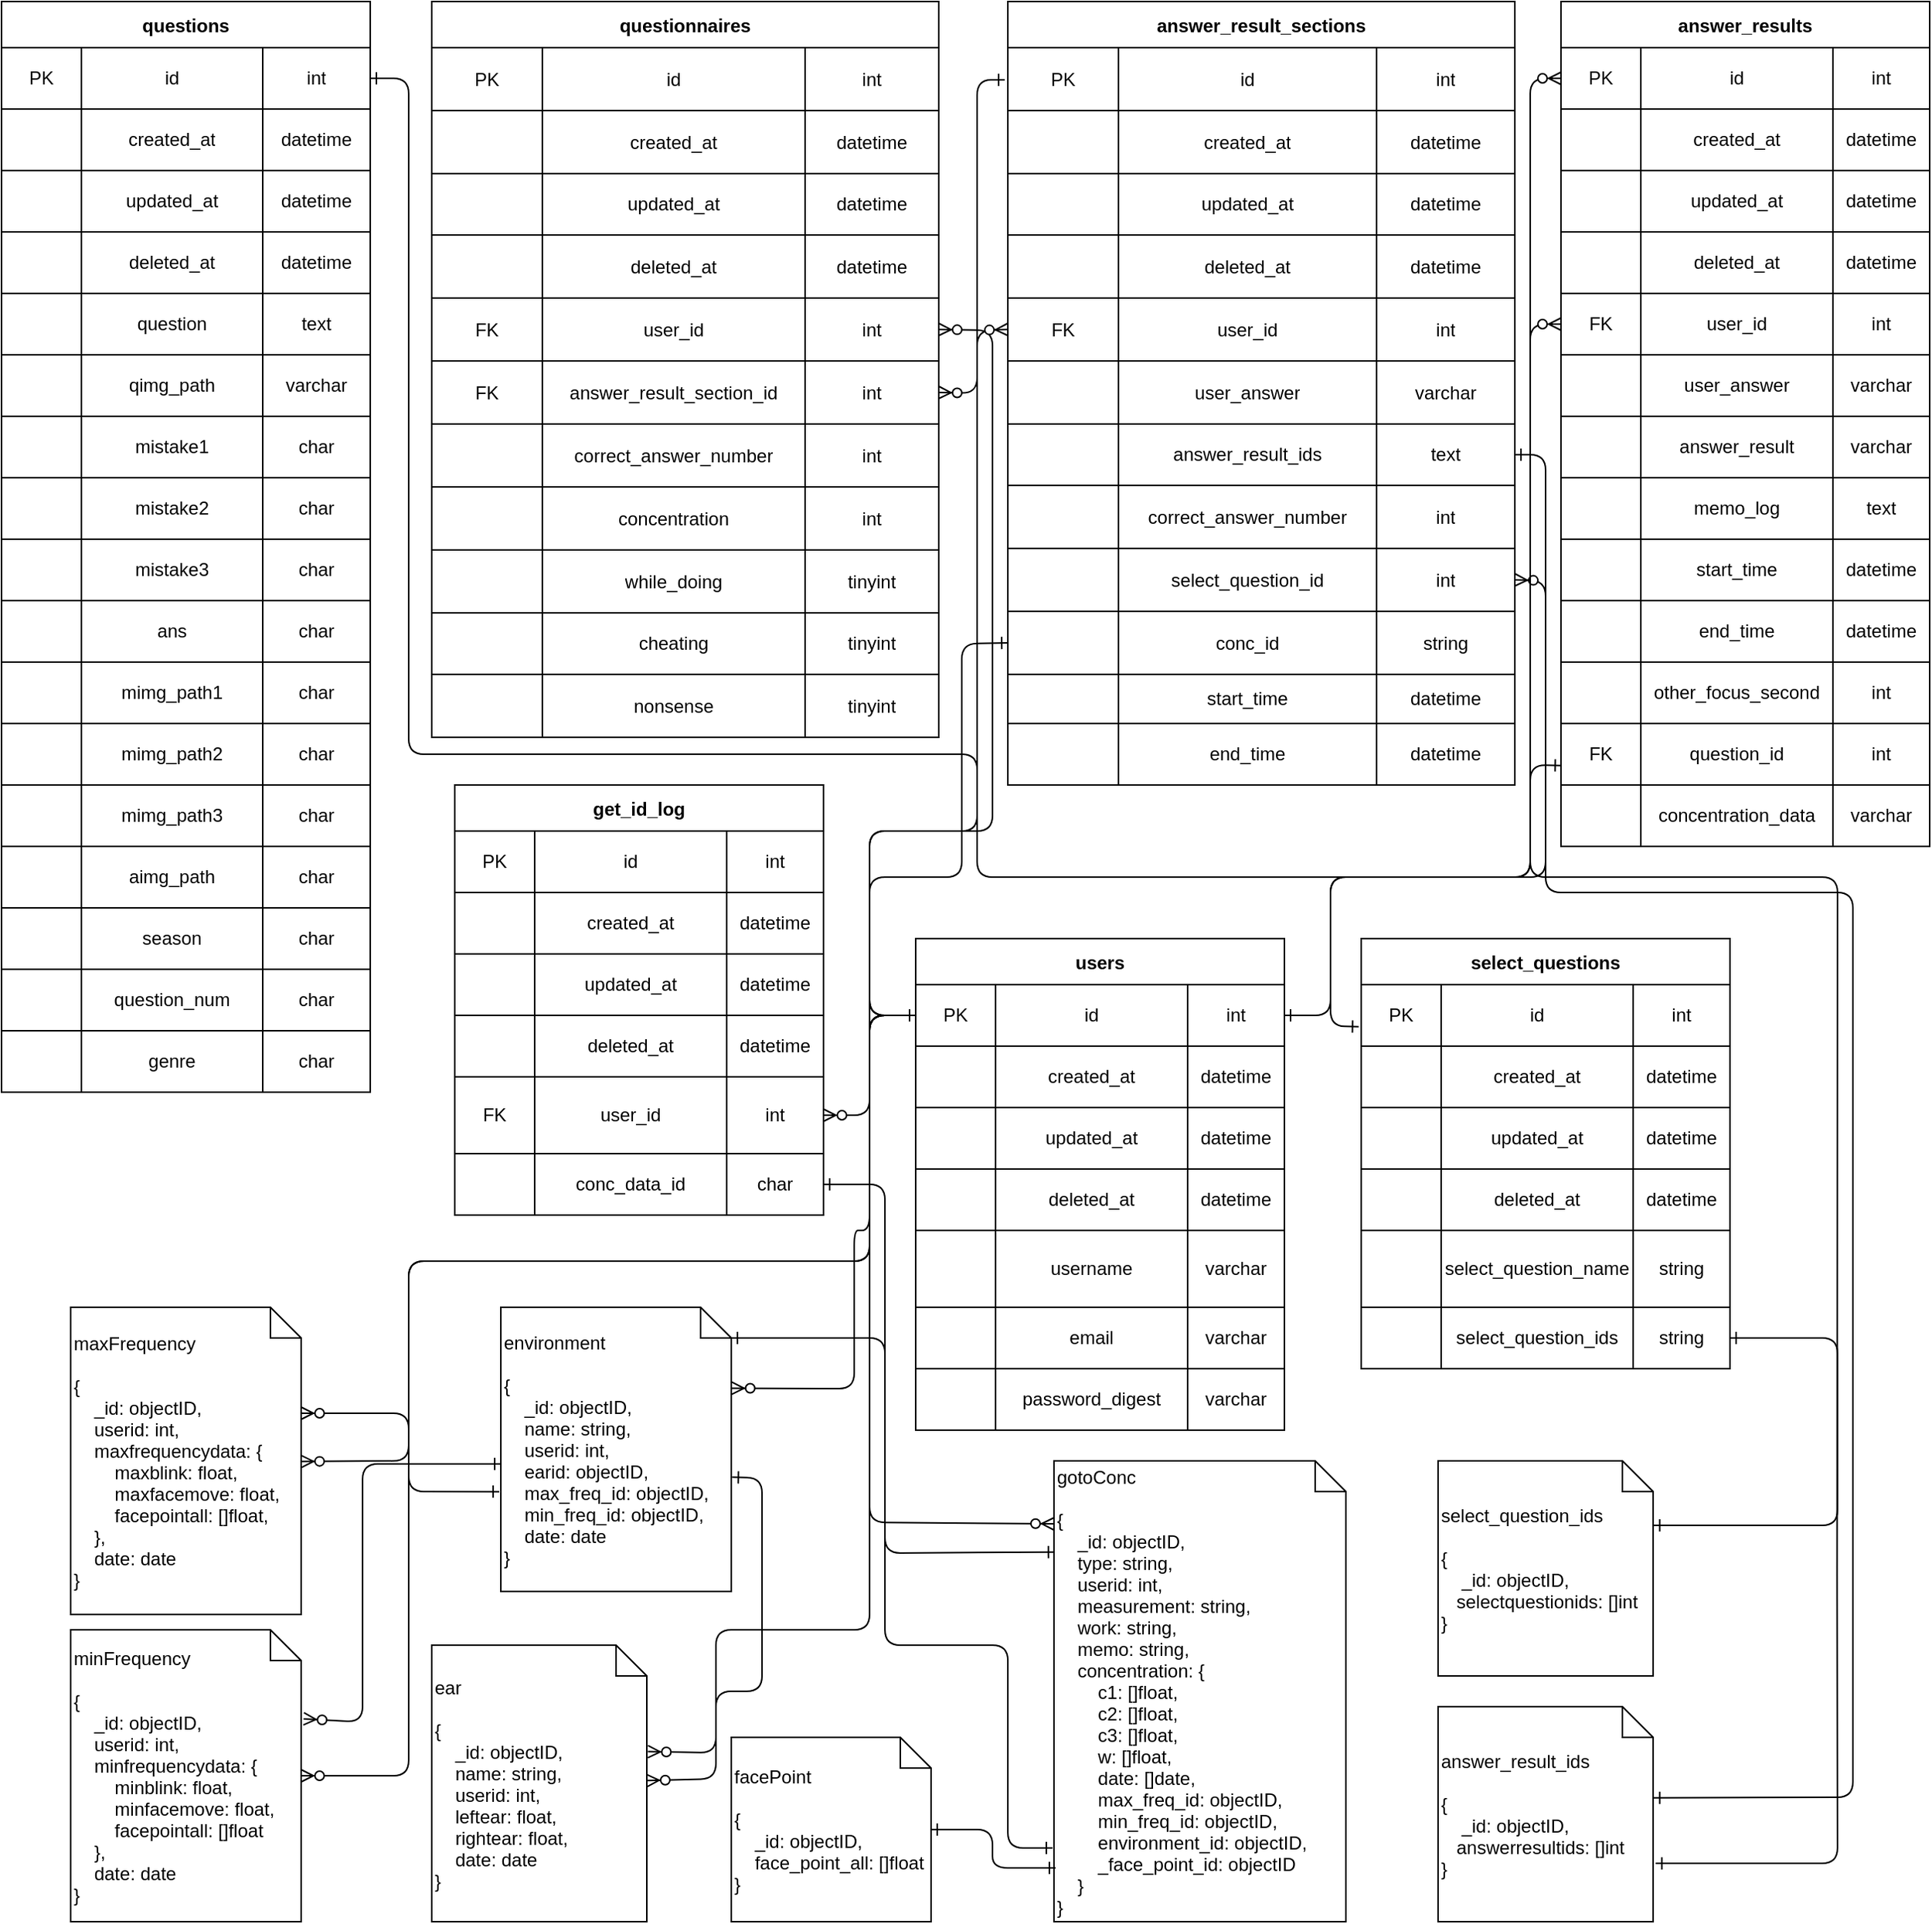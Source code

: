 <mxfile>
    <diagram id="Kf3t33IugnDqMmhTQcln" name="ページ1">
        <mxGraphModel dx="1843" dy="1992" grid="1" gridSize="10" guides="1" tooltips="1" connect="1" arrows="1" fold="1" page="1" pageScale="1" pageWidth="850" pageHeight="1100" math="0" shadow="0">
            <root>
                <mxCell id="0"/>
                <mxCell id="1" parent="0"/>
                <mxCell id="2" value="users" style="shape=table;startSize=30;container=1;collapsible=0;childLayout=tableLayout;fontStyle=1;align=center;fillColor=none;" parent="1" vertex="1">
                    <mxGeometry x="690" y="210" width="240" height="320" as="geometry"/>
                </mxCell>
                <mxCell id="3" value="" style="shape=partialRectangle;whiteSpace=wrap;collapsible=0;dropTarget=0;pointerEvents=0;fillColor=none;top=0;left=0;bottom=0;right=0;points=[[0,0.5],[1,0.5]];portConstraint=eastwest;" parent="2" vertex="1">
                    <mxGeometry y="30" width="240" height="40" as="geometry"/>
                </mxCell>
                <mxCell id="4" value="PK" style="shape=partialRectangle;whiteSpace=wrap;connectable=0;fillColor=none;top=0;left=0;bottom=0;right=0;overflow=hidden;" parent="3" vertex="1">
                    <mxGeometry width="52" height="40" as="geometry"/>
                </mxCell>
                <mxCell id="5" value="id" style="shape=partialRectangle;whiteSpace=wrap;connectable=0;fillColor=none;top=0;left=0;bottom=0;right=0;overflow=hidden;" parent="3" vertex="1">
                    <mxGeometry x="52" width="125" height="40" as="geometry"/>
                </mxCell>
                <mxCell id="6" value="int" style="shape=partialRectangle;whiteSpace=wrap;connectable=0;fillColor=none;top=0;left=0;bottom=0;right=0;overflow=hidden;" parent="3" vertex="1">
                    <mxGeometry x="177" width="63" height="40" as="geometry"/>
                </mxCell>
                <mxCell id="7" value="" style="shape=partialRectangle;whiteSpace=wrap;collapsible=0;dropTarget=0;pointerEvents=0;fillColor=none;top=0;left=0;bottom=0;right=0;points=[[0,0.5],[1,0.5]];portConstraint=eastwest;" parent="2" vertex="1">
                    <mxGeometry y="70" width="240" height="40" as="geometry"/>
                </mxCell>
                <mxCell id="8" value="" style="shape=partialRectangle;whiteSpace=wrap;connectable=0;fillColor=none;top=0;left=0;bottom=0;right=0;overflow=hidden;" parent="7" vertex="1">
                    <mxGeometry width="52" height="40" as="geometry"/>
                </mxCell>
                <mxCell id="9" value="created_at" style="shape=partialRectangle;whiteSpace=wrap;connectable=0;fillColor=none;top=0;left=0;bottom=0;right=0;overflow=hidden;" parent="7" vertex="1">
                    <mxGeometry x="52" width="125" height="40" as="geometry"/>
                </mxCell>
                <mxCell id="10" value="datetime" style="shape=partialRectangle;whiteSpace=wrap;connectable=0;fillColor=none;top=0;left=0;bottom=0;right=0;overflow=hidden;" parent="7" vertex="1">
                    <mxGeometry x="177" width="63" height="40" as="geometry"/>
                </mxCell>
                <mxCell id="11" value="" style="shape=partialRectangle;whiteSpace=wrap;collapsible=0;dropTarget=0;pointerEvents=0;fillColor=none;top=0;left=0;bottom=0;right=0;points=[[0,0.5],[1,0.5]];portConstraint=eastwest;" parent="2" vertex="1">
                    <mxGeometry y="110" width="240" height="40" as="geometry"/>
                </mxCell>
                <mxCell id="12" value="" style="shape=partialRectangle;whiteSpace=wrap;connectable=0;fillColor=none;top=0;left=0;bottom=0;right=0;overflow=hidden;" parent="11" vertex="1">
                    <mxGeometry width="52" height="40" as="geometry"/>
                </mxCell>
                <mxCell id="13" value="updated_at" style="shape=partialRectangle;whiteSpace=wrap;connectable=0;fillColor=none;top=0;left=0;bottom=0;right=0;overflow=hidden;" parent="11" vertex="1">
                    <mxGeometry x="52" width="125" height="40" as="geometry"/>
                </mxCell>
                <mxCell id="14" value="datetime" style="shape=partialRectangle;whiteSpace=wrap;connectable=0;fillColor=none;top=0;left=0;bottom=0;right=0;overflow=hidden;" parent="11" vertex="1">
                    <mxGeometry x="177" width="63" height="40" as="geometry"/>
                </mxCell>
                <mxCell id="15" value="" style="shape=partialRectangle;whiteSpace=wrap;collapsible=0;dropTarget=0;pointerEvents=0;fillColor=none;top=0;left=0;bottom=0;right=0;points=[[0,0.5],[1,0.5]];portConstraint=eastwest;" parent="2" vertex="1">
                    <mxGeometry y="150" width="240" height="40" as="geometry"/>
                </mxCell>
                <mxCell id="16" value="" style="shape=partialRectangle;whiteSpace=wrap;connectable=0;fillColor=none;top=0;left=0;bottom=0;right=0;overflow=hidden;" parent="15" vertex="1">
                    <mxGeometry width="52" height="40" as="geometry"/>
                </mxCell>
                <mxCell id="17" value="deleted_at" style="shape=partialRectangle;whiteSpace=wrap;connectable=0;fillColor=none;top=0;left=0;bottom=0;right=0;overflow=hidden;" parent="15" vertex="1">
                    <mxGeometry x="52" width="125" height="40" as="geometry"/>
                </mxCell>
                <mxCell id="18" value="datetime" style="shape=partialRectangle;whiteSpace=wrap;connectable=0;fillColor=none;top=0;left=0;bottom=0;right=0;overflow=hidden;" parent="15" vertex="1">
                    <mxGeometry x="177" width="63" height="40" as="geometry"/>
                </mxCell>
                <mxCell id="19" value="" style="shape=partialRectangle;whiteSpace=wrap;collapsible=0;dropTarget=0;pointerEvents=0;fillColor=none;top=0;left=0;bottom=0;right=0;points=[[0,0.5],[1,0.5]];portConstraint=eastwest;" parent="2" vertex="1">
                    <mxGeometry y="190" width="240" height="50" as="geometry"/>
                </mxCell>
                <mxCell id="20" value="" style="shape=partialRectangle;whiteSpace=wrap;connectable=0;fillColor=none;top=0;left=0;bottom=0;right=0;overflow=hidden;" parent="19" vertex="1">
                    <mxGeometry width="52" height="50" as="geometry"/>
                </mxCell>
                <mxCell id="21" value="username" style="shape=partialRectangle;whiteSpace=wrap;connectable=0;fillColor=none;top=0;left=0;bottom=0;right=0;overflow=hidden;" parent="19" vertex="1">
                    <mxGeometry x="52" width="125" height="50" as="geometry"/>
                </mxCell>
                <mxCell id="22" value="varchar" style="shape=partialRectangle;whiteSpace=wrap;connectable=0;fillColor=none;top=0;left=0;bottom=0;right=0;overflow=hidden;" parent="19" vertex="1">
                    <mxGeometry x="177" width="63" height="50" as="geometry"/>
                </mxCell>
                <mxCell id="23" value="" style="shape=partialRectangle;whiteSpace=wrap;collapsible=0;dropTarget=0;pointerEvents=0;fillColor=none;top=0;left=0;bottom=0;right=0;points=[[0,0.5],[1,0.5]];portConstraint=eastwest;" parent="2" vertex="1">
                    <mxGeometry y="240" width="240" height="40" as="geometry"/>
                </mxCell>
                <mxCell id="24" value="" style="shape=partialRectangle;whiteSpace=wrap;connectable=0;fillColor=none;top=0;left=0;bottom=0;right=0;overflow=hidden;" parent="23" vertex="1">
                    <mxGeometry width="52" height="40" as="geometry"/>
                </mxCell>
                <mxCell id="25" value="email" style="shape=partialRectangle;whiteSpace=wrap;connectable=0;fillColor=none;top=0;left=0;bottom=0;right=0;overflow=hidden;" parent="23" vertex="1">
                    <mxGeometry x="52" width="125" height="40" as="geometry"/>
                </mxCell>
                <mxCell id="26" value="varchar" style="shape=partialRectangle;whiteSpace=wrap;connectable=0;fillColor=none;top=0;left=0;bottom=0;right=0;overflow=hidden;" parent="23" vertex="1">
                    <mxGeometry x="177" width="63" height="40" as="geometry"/>
                </mxCell>
                <mxCell id="27" value="" style="shape=partialRectangle;whiteSpace=wrap;collapsible=0;dropTarget=0;pointerEvents=0;fillColor=none;top=0;left=0;bottom=0;right=0;points=[[0,0.5],[1,0.5]];portConstraint=eastwest;" parent="2" vertex="1">
                    <mxGeometry y="280" width="240" height="40" as="geometry"/>
                </mxCell>
                <mxCell id="28" value="" style="shape=partialRectangle;whiteSpace=wrap;connectable=0;fillColor=none;top=0;left=0;bottom=0;right=0;overflow=hidden;" parent="27" vertex="1">
                    <mxGeometry width="52" height="40" as="geometry"/>
                </mxCell>
                <mxCell id="29" value="password_digest" style="shape=partialRectangle;whiteSpace=wrap;connectable=0;fillColor=none;top=0;left=0;bottom=0;right=0;overflow=hidden;" parent="27" vertex="1">
                    <mxGeometry x="52" width="125" height="40" as="geometry"/>
                </mxCell>
                <mxCell id="30" value="varchar" style="shape=partialRectangle;whiteSpace=wrap;connectable=0;fillColor=none;top=0;left=0;bottom=0;right=0;overflow=hidden;" parent="27" vertex="1">
                    <mxGeometry x="177" width="63" height="40" as="geometry"/>
                </mxCell>
                <mxCell id="31" value="get_id_log" style="shape=table;startSize=30;container=1;collapsible=0;childLayout=tableLayout;fontStyle=1;align=center;fillColor=none;" parent="1" vertex="1">
                    <mxGeometry x="390" y="110" width="240" height="280" as="geometry"/>
                </mxCell>
                <mxCell id="32" value="" style="shape=partialRectangle;whiteSpace=wrap;collapsible=0;dropTarget=0;pointerEvents=0;fillColor=none;top=0;left=0;bottom=0;right=0;points=[[0,0.5],[1,0.5]];portConstraint=eastwest;" parent="31" vertex="1">
                    <mxGeometry y="30" width="240" height="40" as="geometry"/>
                </mxCell>
                <mxCell id="33" value="PK" style="shape=partialRectangle;whiteSpace=wrap;connectable=0;fillColor=none;top=0;left=0;bottom=0;right=0;overflow=hidden;" parent="32" vertex="1">
                    <mxGeometry width="52" height="40" as="geometry"/>
                </mxCell>
                <mxCell id="34" value="id" style="shape=partialRectangle;whiteSpace=wrap;connectable=0;fillColor=none;top=0;left=0;bottom=0;right=0;overflow=hidden;" parent="32" vertex="1">
                    <mxGeometry x="52" width="125" height="40" as="geometry"/>
                </mxCell>
                <mxCell id="35" value="int" style="shape=partialRectangle;whiteSpace=wrap;connectable=0;fillColor=none;top=0;left=0;bottom=0;right=0;overflow=hidden;" parent="32" vertex="1">
                    <mxGeometry x="177" width="63" height="40" as="geometry"/>
                </mxCell>
                <mxCell id="36" value="" style="shape=partialRectangle;whiteSpace=wrap;collapsible=0;dropTarget=0;pointerEvents=0;fillColor=none;top=0;left=0;bottom=0;right=0;points=[[0,0.5],[1,0.5]];portConstraint=eastwest;" parent="31" vertex="1">
                    <mxGeometry y="70" width="240" height="40" as="geometry"/>
                </mxCell>
                <mxCell id="37" value="" style="shape=partialRectangle;whiteSpace=wrap;connectable=0;fillColor=none;top=0;left=0;bottom=0;right=0;overflow=hidden;" parent="36" vertex="1">
                    <mxGeometry width="52" height="40" as="geometry"/>
                </mxCell>
                <mxCell id="38" value="created_at" style="shape=partialRectangle;whiteSpace=wrap;connectable=0;fillColor=none;top=0;left=0;bottom=0;right=0;overflow=hidden;" parent="36" vertex="1">
                    <mxGeometry x="52" width="125" height="40" as="geometry"/>
                </mxCell>
                <mxCell id="39" value="datetime" style="shape=partialRectangle;whiteSpace=wrap;connectable=0;fillColor=none;top=0;left=0;bottom=0;right=0;overflow=hidden;" parent="36" vertex="1">
                    <mxGeometry x="177" width="63" height="40" as="geometry"/>
                </mxCell>
                <mxCell id="40" value="" style="shape=partialRectangle;whiteSpace=wrap;collapsible=0;dropTarget=0;pointerEvents=0;fillColor=none;top=0;left=0;bottom=0;right=0;points=[[0,0.5],[1,0.5]];portConstraint=eastwest;" parent="31" vertex="1">
                    <mxGeometry y="110" width="240" height="40" as="geometry"/>
                </mxCell>
                <mxCell id="41" value="" style="shape=partialRectangle;whiteSpace=wrap;connectable=0;fillColor=none;top=0;left=0;bottom=0;right=0;overflow=hidden;" parent="40" vertex="1">
                    <mxGeometry width="52" height="40" as="geometry"/>
                </mxCell>
                <mxCell id="42" value="updated_at" style="shape=partialRectangle;whiteSpace=wrap;connectable=0;fillColor=none;top=0;left=0;bottom=0;right=0;overflow=hidden;" parent="40" vertex="1">
                    <mxGeometry x="52" width="125" height="40" as="geometry"/>
                </mxCell>
                <mxCell id="43" value="datetime" style="shape=partialRectangle;whiteSpace=wrap;connectable=0;fillColor=none;top=0;left=0;bottom=0;right=0;overflow=hidden;" parent="40" vertex="1">
                    <mxGeometry x="177" width="63" height="40" as="geometry"/>
                </mxCell>
                <mxCell id="44" value="" style="shape=partialRectangle;whiteSpace=wrap;collapsible=0;dropTarget=0;pointerEvents=0;fillColor=none;top=0;left=0;bottom=0;right=0;points=[[0,0.5],[1,0.5]];portConstraint=eastwest;" parent="31" vertex="1">
                    <mxGeometry y="150" width="240" height="40" as="geometry"/>
                </mxCell>
                <mxCell id="45" value="" style="shape=partialRectangle;whiteSpace=wrap;connectable=0;fillColor=none;top=0;left=0;bottom=0;right=0;overflow=hidden;" parent="44" vertex="1">
                    <mxGeometry width="52" height="40" as="geometry"/>
                </mxCell>
                <mxCell id="46" value="deleted_at" style="shape=partialRectangle;whiteSpace=wrap;connectable=0;fillColor=none;top=0;left=0;bottom=0;right=0;overflow=hidden;" parent="44" vertex="1">
                    <mxGeometry x="52" width="125" height="40" as="geometry"/>
                </mxCell>
                <mxCell id="47" value="datetime" style="shape=partialRectangle;whiteSpace=wrap;connectable=0;fillColor=none;top=0;left=0;bottom=0;right=0;overflow=hidden;" parent="44" vertex="1">
                    <mxGeometry x="177" width="63" height="40" as="geometry"/>
                </mxCell>
                <mxCell id="48" value="" style="shape=partialRectangle;whiteSpace=wrap;collapsible=0;dropTarget=0;pointerEvents=0;fillColor=none;top=0;left=0;bottom=0;right=0;points=[[0,0.5],[1,0.5]];portConstraint=eastwest;" parent="31" vertex="1">
                    <mxGeometry y="190" width="240" height="50" as="geometry"/>
                </mxCell>
                <mxCell id="49" value="FK" style="shape=partialRectangle;whiteSpace=wrap;connectable=0;fillColor=none;top=0;left=0;bottom=0;right=0;overflow=hidden;" parent="48" vertex="1">
                    <mxGeometry width="52" height="50" as="geometry"/>
                </mxCell>
                <mxCell id="50" value="user_id" style="shape=partialRectangle;whiteSpace=wrap;connectable=0;fillColor=none;top=0;left=0;bottom=0;right=0;overflow=hidden;" parent="48" vertex="1">
                    <mxGeometry x="52" width="125" height="50" as="geometry"/>
                </mxCell>
                <mxCell id="51" value="int" style="shape=partialRectangle;whiteSpace=wrap;connectable=0;fillColor=none;top=0;left=0;bottom=0;right=0;overflow=hidden;" parent="48" vertex="1">
                    <mxGeometry x="177" width="63" height="50" as="geometry"/>
                </mxCell>
                <mxCell id="52" value="" style="shape=partialRectangle;whiteSpace=wrap;collapsible=0;dropTarget=0;pointerEvents=0;fillColor=none;top=0;left=0;bottom=0;right=0;points=[[0,0.5],[1,0.5]];portConstraint=eastwest;" parent="31" vertex="1">
                    <mxGeometry y="240" width="240" height="40" as="geometry"/>
                </mxCell>
                <mxCell id="53" value="" style="shape=partialRectangle;whiteSpace=wrap;connectable=0;fillColor=none;top=0;left=0;bottom=0;right=0;overflow=hidden;" parent="52" vertex="1">
                    <mxGeometry width="52" height="40" as="geometry"/>
                </mxCell>
                <mxCell id="54" value="conc_data_id" style="shape=partialRectangle;whiteSpace=wrap;connectable=0;fillColor=none;top=0;left=0;bottom=0;right=0;overflow=hidden;" parent="52" vertex="1">
                    <mxGeometry x="52" width="125" height="40" as="geometry"/>
                </mxCell>
                <mxCell id="55" value="char" style="shape=partialRectangle;whiteSpace=wrap;connectable=0;fillColor=none;top=0;left=0;bottom=0;right=0;overflow=hidden;" parent="52" vertex="1">
                    <mxGeometry x="177" width="63" height="40" as="geometry"/>
                </mxCell>
                <mxCell id="63" value="" style="edgeStyle=entityRelationEdgeStyle;fontSize=12;endArrow=ERzeroToMany;startArrow=ERone;endFill=1;entryX=1;entryY=0.5;entryDx=0;entryDy=0;exitX=0;exitY=0.5;exitDx=0;exitDy=0;startFill=0;" parent="1" source="3" target="48" edge="1">
                    <mxGeometry width="100" height="100" relative="1" as="geometry">
                        <mxPoint x="270" y="420" as="sourcePoint"/>
                        <mxPoint x="420" y="580" as="targetPoint"/>
                    </mxGeometry>
                </mxCell>
                <mxCell id="64" value="gotoConc&#10;&#10;{&#10;    _id: objectID,&#10;    type: string,&#10;    userid: int,&#10;    measurement: string,&#10;    work: string,&#10;    memo: string,&#10;    concentration: {&#10;        c1: []float,&#10;        c2: []float,&#10;        c3: []float,&#10;        w: []float,&#10;        date: []date,&#10;        max_freq_id: objectID,&#10;        min_freq_id: objectID,&#10;        environment_id: objectID,&#10;        _face_point_id: objectID&#10;    }&#10;}" style="shape=note;size=20;fillColor=none;align=left;" parent="1" vertex="1">
                    <mxGeometry x="780" y="550" width="190" height="300" as="geometry"/>
                </mxCell>
                <mxCell id="68" value="maxFrequency&#10;&#10;{&#10;    _id: objectID,&#10;    userid: int,&#10;    maxfrequencydata: {&#10;        maxblink: float,&#10;        maxfacemove: float,&#10;        facepointall: []float,&#10;    },&#10;    date: date&#10;}" style="shape=note;size=20;fillColor=none;align=left;" parent="1" vertex="1">
                    <mxGeometry x="140" y="450" width="150" height="200" as="geometry"/>
                </mxCell>
                <mxCell id="69" value="minFrequency&#10;&#10;{&#10;    _id: objectID,&#10;    userid: int,&#10;    minfrequencydata: {&#10;        minblink: float,&#10;        minfacemove: float,&#10;        facepointall: []float&#10;    },&#10;    date: date&#10;}" style="shape=note;size=20;fillColor=none;align=left;" parent="1" vertex="1">
                    <mxGeometry x="140" y="660" width="150" height="190" as="geometry"/>
                </mxCell>
                <mxCell id="70" value="facePoint&#10;&#10;{&#10;    _id: objectID,&#10;    face_point_all: []float &#10;} " style="shape=note;size=20;fillColor=none;align=left;" parent="1" vertex="1">
                    <mxGeometry x="570" y="730" width="130" height="120" as="geometry"/>
                </mxCell>
                <mxCell id="72" value="environment&#10;&#10;{&#10;    _id: objectID,&#10;    name: string,&#10;    userid: int,&#10;    earid: objectID,&#10;    max_freq_id: objectID,&#10;    min_freq_id: objectID,&#10;    date: date&#10;}" style="shape=note;size=20;fillColor=none;align=left;" parent="1" vertex="1">
                    <mxGeometry x="420" y="450" width="150" height="185" as="geometry"/>
                </mxCell>
                <mxCell id="73" value="ear&#10;&#10;{&#10;    _id: objectID,&#10;    name: string,&#10;    userid: int,&#10;    leftear: float,&#10;    rightear: float,&#10;    date: date&#10;}" style="shape=note;size=20;fillColor=none;align=left;" parent="1" vertex="1">
                    <mxGeometry x="375" y="670" width="140" height="180" as="geometry"/>
                </mxCell>
                <mxCell id="75" style="edgeStyle=none;html=1;exitX=1;exitY=0.5;exitDx=0;exitDy=0;startArrow=ERone;startFill=0;endArrow=ERone;endFill=0;entryX=0.002;entryY=0.198;entryDx=0;entryDy=0;entryPerimeter=0;" parent="1" source="52" target="64" edge="1">
                    <mxGeometry relative="1" as="geometry">
                        <Array as="points">
                            <mxPoint x="670" y="370"/>
                            <mxPoint x="670" y="610"/>
                        </Array>
                        <mxPoint x="760" y="457" as="targetPoint"/>
                    </mxGeometry>
                </mxCell>
                <mxCell id="78" style="edgeStyle=none;html=1;exitX=0;exitY=0.5;exitDx=0;exitDy=0;startArrow=ERone;startFill=0;endArrow=ERzeroToMany;endFill=1;entryX=1.002;entryY=0.285;entryDx=0;entryDy=0;entryPerimeter=0;" parent="1" source="3" target="72" edge="1">
                    <mxGeometry relative="1" as="geometry">
                        <Array as="points">
                            <mxPoint x="660" y="260"/>
                            <mxPoint x="660" y="400"/>
                            <mxPoint x="650" y="400"/>
                            <mxPoint x="650" y="503"/>
                        </Array>
                        <mxPoint x="610" y="500" as="targetPoint"/>
                    </mxGeometry>
                </mxCell>
                <mxCell id="79" style="edgeStyle=none;html=1;startArrow=ERone;startFill=0;endArrow=ERone;endFill=0;entryX=-0.005;entryY=0.84;entryDx=0;entryDy=0;entryPerimeter=0;" parent="1" edge="1" target="64">
                    <mxGeometry relative="1" as="geometry">
                        <mxPoint x="570" y="470" as="sourcePoint"/>
                        <mxPoint x="780" y="790" as="targetPoint"/>
                        <Array as="points">
                            <mxPoint x="670" y="470"/>
                            <mxPoint x="670" y="670"/>
                            <mxPoint x="750" y="670"/>
                            <mxPoint x="750" y="802"/>
                        </Array>
                    </mxGeometry>
                </mxCell>
                <mxCell id="80" style="edgeStyle=none;html=1;startArrow=ERone;startFill=0;endArrow=ERzeroToMany;endFill=1;exitX=1.004;exitY=0.598;exitDx=0;exitDy=0;exitPerimeter=0;entryX=1.005;entryY=0.385;entryDx=0;entryDy=0;entryPerimeter=0;" parent="1" source="72" target="73" edge="1">
                    <mxGeometry relative="1" as="geometry">
                        <mxPoint x="532" y="517" as="sourcePoint"/>
                        <mxPoint x="666.58" y="330.27" as="targetPoint"/>
                        <Array as="points">
                            <mxPoint x="590" y="561"/>
                            <mxPoint x="590" y="700"/>
                            <mxPoint x="560" y="700"/>
                            <mxPoint x="560" y="740"/>
                        </Array>
                    </mxGeometry>
                </mxCell>
                <mxCell id="81" style="edgeStyle=none;html=1;startArrow=ERone;startFill=0;endArrow=ERone;endFill=0;" parent="1" edge="1" source="70">
                    <mxGeometry relative="1" as="geometry">
                        <mxPoint x="740" y="780" as="sourcePoint"/>
                        <mxPoint x="781" y="815" as="targetPoint"/>
                        <Array as="points">
                            <mxPoint x="740" y="790"/>
                            <mxPoint x="740" y="815"/>
                        </Array>
                    </mxGeometry>
                </mxCell>
                <mxCell id="82" style="edgeStyle=none;html=1;startArrow=ERone;startFill=0;endArrow=ERzeroToMany;endFill=1;exitX=-0.007;exitY=0.649;exitDx=0;exitDy=0;exitPerimeter=0;" parent="1" source="72" edge="1">
                    <mxGeometry relative="1" as="geometry">
                        <mxPoint x="370" y="519" as="sourcePoint"/>
                        <mxPoint x="290" y="519" as="targetPoint"/>
                        <Array as="points">
                            <mxPoint x="360" y="570"/>
                            <mxPoint x="360" y="519"/>
                        </Array>
                    </mxGeometry>
                </mxCell>
                <mxCell id="83" style="edgeStyle=none;html=1;entryX=1.011;entryY=0.305;entryDx=0;entryDy=0;entryPerimeter=0;startArrow=ERone;startFill=0;endArrow=ERzeroToMany;endFill=1;" parent="1" target="69" edge="1">
                    <mxGeometry relative="1" as="geometry">
                        <mxPoint x="420" y="552" as="sourcePoint"/>
                        <mxPoint x="677.25" y="487.4" as="targetPoint"/>
                        <Array as="points">
                            <mxPoint x="330" y="552"/>
                            <mxPoint x="330" y="720"/>
                        </Array>
                    </mxGeometry>
                </mxCell>
                <mxCell id="84" value="answer_results" style="shape=table;startSize=30;container=1;collapsible=0;childLayout=tableLayout;fontStyle=1;align=center;fillColor=none;" parent="1" vertex="1">
                    <mxGeometry x="1110" y="-400" width="240" height="550" as="geometry"/>
                </mxCell>
                <mxCell id="85" value="" style="shape=partialRectangle;whiteSpace=wrap;collapsible=0;dropTarget=0;pointerEvents=0;fillColor=none;top=0;left=0;bottom=0;right=0;points=[[0,0.5],[1,0.5]];portConstraint=eastwest;" parent="84" vertex="1">
                    <mxGeometry y="30" width="240" height="40" as="geometry"/>
                </mxCell>
                <mxCell id="86" value="PK" style="shape=partialRectangle;whiteSpace=wrap;connectable=0;fillColor=none;top=0;left=0;bottom=0;right=0;overflow=hidden;" parent="85" vertex="1">
                    <mxGeometry width="52" height="40" as="geometry"/>
                </mxCell>
                <mxCell id="87" value="id" style="shape=partialRectangle;whiteSpace=wrap;connectable=0;fillColor=none;top=0;left=0;bottom=0;right=0;overflow=hidden;" parent="85" vertex="1">
                    <mxGeometry x="52" width="125" height="40" as="geometry"/>
                </mxCell>
                <mxCell id="88" value="int" style="shape=partialRectangle;whiteSpace=wrap;connectable=0;fillColor=none;top=0;left=0;bottom=0;right=0;overflow=hidden;" parent="85" vertex="1">
                    <mxGeometry x="177" width="63" height="40" as="geometry"/>
                </mxCell>
                <mxCell id="89" value="" style="shape=partialRectangle;whiteSpace=wrap;collapsible=0;dropTarget=0;pointerEvents=0;fillColor=none;top=0;left=0;bottom=0;right=0;points=[[0,0.5],[1,0.5]];portConstraint=eastwest;" parent="84" vertex="1">
                    <mxGeometry y="70" width="240" height="40" as="geometry"/>
                </mxCell>
                <mxCell id="90" value="" style="shape=partialRectangle;whiteSpace=wrap;connectable=0;fillColor=none;top=0;left=0;bottom=0;right=0;overflow=hidden;" parent="89" vertex="1">
                    <mxGeometry width="52" height="40" as="geometry"/>
                </mxCell>
                <mxCell id="91" value="created_at" style="shape=partialRectangle;whiteSpace=wrap;connectable=0;fillColor=none;top=0;left=0;bottom=0;right=0;overflow=hidden;" parent="89" vertex="1">
                    <mxGeometry x="52" width="125" height="40" as="geometry"/>
                </mxCell>
                <mxCell id="92" value="datetime" style="shape=partialRectangle;whiteSpace=wrap;connectable=0;fillColor=none;top=0;left=0;bottom=0;right=0;overflow=hidden;" parent="89" vertex="1">
                    <mxGeometry x="177" width="63" height="40" as="geometry"/>
                </mxCell>
                <mxCell id="93" value="" style="shape=partialRectangle;whiteSpace=wrap;collapsible=0;dropTarget=0;pointerEvents=0;fillColor=none;top=0;left=0;bottom=0;right=0;points=[[0,0.5],[1,0.5]];portConstraint=eastwest;" parent="84" vertex="1">
                    <mxGeometry y="110" width="240" height="40" as="geometry"/>
                </mxCell>
                <mxCell id="94" value="" style="shape=partialRectangle;whiteSpace=wrap;connectable=0;fillColor=none;top=0;left=0;bottom=0;right=0;overflow=hidden;" parent="93" vertex="1">
                    <mxGeometry width="52" height="40" as="geometry"/>
                </mxCell>
                <mxCell id="95" value="updated_at" style="shape=partialRectangle;whiteSpace=wrap;connectable=0;fillColor=none;top=0;left=0;bottom=0;right=0;overflow=hidden;" parent="93" vertex="1">
                    <mxGeometry x="52" width="125" height="40" as="geometry"/>
                </mxCell>
                <mxCell id="96" value="datetime" style="shape=partialRectangle;whiteSpace=wrap;connectable=0;fillColor=none;top=0;left=0;bottom=0;right=0;overflow=hidden;" parent="93" vertex="1">
                    <mxGeometry x="177" width="63" height="40" as="geometry"/>
                </mxCell>
                <mxCell id="97" value="" style="shape=partialRectangle;whiteSpace=wrap;collapsible=0;dropTarget=0;pointerEvents=0;fillColor=none;top=0;left=0;bottom=0;right=0;points=[[0,0.5],[1,0.5]];portConstraint=eastwest;" parent="84" vertex="1">
                    <mxGeometry y="150" width="240" height="40" as="geometry"/>
                </mxCell>
                <mxCell id="98" value="" style="shape=partialRectangle;whiteSpace=wrap;connectable=0;fillColor=none;top=0;left=0;bottom=0;right=0;overflow=hidden;" parent="97" vertex="1">
                    <mxGeometry width="52" height="40" as="geometry"/>
                </mxCell>
                <mxCell id="99" value="deleted_at" style="shape=partialRectangle;whiteSpace=wrap;connectable=0;fillColor=none;top=0;left=0;bottom=0;right=0;overflow=hidden;" parent="97" vertex="1">
                    <mxGeometry x="52" width="125" height="40" as="geometry"/>
                </mxCell>
                <mxCell id="100" value="datetime" style="shape=partialRectangle;whiteSpace=wrap;connectable=0;fillColor=none;top=0;left=0;bottom=0;right=0;overflow=hidden;" parent="97" vertex="1">
                    <mxGeometry x="177" width="63" height="40" as="geometry"/>
                </mxCell>
                <mxCell id="101" value="" style="shape=partialRectangle;whiteSpace=wrap;collapsible=0;dropTarget=0;pointerEvents=0;fillColor=none;top=0;left=0;bottom=0;right=0;points=[[0,0.5],[1,0.5]];portConstraint=eastwest;" parent="84" vertex="1">
                    <mxGeometry y="190" width="240" height="40" as="geometry"/>
                </mxCell>
                <mxCell id="102" value="FK" style="shape=partialRectangle;whiteSpace=wrap;connectable=0;fillColor=none;top=0;left=0;bottom=0;right=0;overflow=hidden;" parent="101" vertex="1">
                    <mxGeometry width="52" height="40" as="geometry"/>
                </mxCell>
                <mxCell id="103" value="user_id" style="shape=partialRectangle;whiteSpace=wrap;connectable=0;fillColor=none;top=0;left=0;bottom=0;right=0;overflow=hidden;" parent="101" vertex="1">
                    <mxGeometry x="52" width="125" height="40" as="geometry"/>
                </mxCell>
                <mxCell id="104" value="int" style="shape=partialRectangle;whiteSpace=wrap;connectable=0;fillColor=none;top=0;left=0;bottom=0;right=0;overflow=hidden;" parent="101" vertex="1">
                    <mxGeometry x="177" width="63" height="40" as="geometry"/>
                </mxCell>
                <mxCell id="105" value="" style="shape=partialRectangle;whiteSpace=wrap;collapsible=0;dropTarget=0;pointerEvents=0;fillColor=none;top=0;left=0;bottom=0;right=0;points=[[0,0.5],[1,0.5]];portConstraint=eastwest;" parent="84" vertex="1">
                    <mxGeometry y="230" width="240" height="40" as="geometry"/>
                </mxCell>
                <mxCell id="106" value="" style="shape=partialRectangle;whiteSpace=wrap;connectable=0;fillColor=none;top=0;left=0;bottom=0;right=0;overflow=hidden;" parent="105" vertex="1">
                    <mxGeometry width="52" height="40" as="geometry"/>
                </mxCell>
                <mxCell id="107" value="user_answer" style="shape=partialRectangle;whiteSpace=wrap;connectable=0;fillColor=none;top=0;left=0;bottom=0;right=0;overflow=hidden;" parent="105" vertex="1">
                    <mxGeometry x="52" width="125" height="40" as="geometry"/>
                </mxCell>
                <mxCell id="108" value="varchar" style="shape=partialRectangle;whiteSpace=wrap;connectable=0;fillColor=none;top=0;left=0;bottom=0;right=0;overflow=hidden;" parent="105" vertex="1">
                    <mxGeometry x="177" width="63" height="40" as="geometry"/>
                </mxCell>
                <mxCell id="109" value="" style="shape=partialRectangle;whiteSpace=wrap;collapsible=0;dropTarget=0;pointerEvents=0;fillColor=none;top=0;left=0;bottom=0;right=0;points=[[0,0.5],[1,0.5]];portConstraint=eastwest;" parent="84" vertex="1">
                    <mxGeometry y="270" width="240" height="40" as="geometry"/>
                </mxCell>
                <mxCell id="110" value="" style="shape=partialRectangle;whiteSpace=wrap;connectable=0;fillColor=none;top=0;left=0;bottom=0;right=0;overflow=hidden;" parent="109" vertex="1">
                    <mxGeometry width="52" height="40" as="geometry"/>
                </mxCell>
                <mxCell id="111" value="answer_result" style="shape=partialRectangle;whiteSpace=wrap;connectable=0;fillColor=none;top=0;left=0;bottom=0;right=0;overflow=hidden;" parent="109" vertex="1">
                    <mxGeometry x="52" width="125" height="40" as="geometry"/>
                </mxCell>
                <mxCell id="112" value="varchar" style="shape=partialRectangle;whiteSpace=wrap;connectable=0;fillColor=none;top=0;left=0;bottom=0;right=0;overflow=hidden;" parent="109" vertex="1">
                    <mxGeometry x="177" width="63" height="40" as="geometry"/>
                </mxCell>
                <mxCell id="113" value="" style="shape=partialRectangle;whiteSpace=wrap;collapsible=0;dropTarget=0;pointerEvents=0;fillColor=none;top=0;left=0;bottom=0;right=0;points=[[0,0.5],[1,0.5]];portConstraint=eastwest;" parent="84" vertex="1">
                    <mxGeometry y="310" width="240" height="40" as="geometry"/>
                </mxCell>
                <mxCell id="114" value="" style="shape=partialRectangle;whiteSpace=wrap;connectable=0;fillColor=none;top=0;left=0;bottom=0;right=0;overflow=hidden;" parent="113" vertex="1">
                    <mxGeometry width="52" height="40" as="geometry"/>
                </mxCell>
                <mxCell id="115" value="memo_log" style="shape=partialRectangle;whiteSpace=wrap;connectable=0;fillColor=none;top=0;left=0;bottom=0;right=0;overflow=hidden;" parent="113" vertex="1">
                    <mxGeometry x="52" width="125" height="40" as="geometry"/>
                </mxCell>
                <mxCell id="116" value="text" style="shape=partialRectangle;whiteSpace=wrap;connectable=0;fillColor=none;top=0;left=0;bottom=0;right=0;overflow=hidden;" parent="113" vertex="1">
                    <mxGeometry x="177" width="63" height="40" as="geometry"/>
                </mxCell>
                <mxCell id="117" value="" style="shape=partialRectangle;whiteSpace=wrap;collapsible=0;dropTarget=0;pointerEvents=0;fillColor=none;top=0;left=0;bottom=0;right=0;points=[[0,0.5],[1,0.5]];portConstraint=eastwest;" parent="84" vertex="1">
                    <mxGeometry y="350" width="240" height="40" as="geometry"/>
                </mxCell>
                <mxCell id="118" value="" style="shape=partialRectangle;whiteSpace=wrap;connectable=0;fillColor=none;top=0;left=0;bottom=0;right=0;overflow=hidden;" parent="117" vertex="1">
                    <mxGeometry width="52" height="40" as="geometry"/>
                </mxCell>
                <mxCell id="119" value="start_time" style="shape=partialRectangle;whiteSpace=wrap;connectable=0;fillColor=none;top=0;left=0;bottom=0;right=0;overflow=hidden;" parent="117" vertex="1">
                    <mxGeometry x="52" width="125" height="40" as="geometry"/>
                </mxCell>
                <mxCell id="120" value="datetime" style="shape=partialRectangle;whiteSpace=wrap;connectable=0;fillColor=none;top=0;left=0;bottom=0;right=0;overflow=hidden;" parent="117" vertex="1">
                    <mxGeometry x="177" width="63" height="40" as="geometry"/>
                </mxCell>
                <mxCell id="121" value="" style="shape=partialRectangle;whiteSpace=wrap;collapsible=0;dropTarget=0;pointerEvents=0;fillColor=none;top=0;left=0;bottom=0;right=0;points=[[0,0.5],[1,0.5]];portConstraint=eastwest;" parent="84" vertex="1">
                    <mxGeometry y="390" width="240" height="40" as="geometry"/>
                </mxCell>
                <mxCell id="122" value="" style="shape=partialRectangle;whiteSpace=wrap;connectable=0;fillColor=none;top=0;left=0;bottom=0;right=0;overflow=hidden;" parent="121" vertex="1">
                    <mxGeometry width="52" height="40" as="geometry"/>
                </mxCell>
                <mxCell id="123" value="end_time" style="shape=partialRectangle;whiteSpace=wrap;connectable=0;fillColor=none;top=0;left=0;bottom=0;right=0;overflow=hidden;" parent="121" vertex="1">
                    <mxGeometry x="52" width="125" height="40" as="geometry"/>
                </mxCell>
                <mxCell id="124" value="datetime" style="shape=partialRectangle;whiteSpace=wrap;connectable=0;fillColor=none;top=0;left=0;bottom=0;right=0;overflow=hidden;" parent="121" vertex="1">
                    <mxGeometry x="177" width="63" height="40" as="geometry"/>
                </mxCell>
                <mxCell id="125" value="" style="shape=partialRectangle;whiteSpace=wrap;collapsible=0;dropTarget=0;pointerEvents=0;fillColor=none;top=0;left=0;bottom=0;right=0;points=[[0,0.5],[1,0.5]];portConstraint=eastwest;" parent="84" vertex="1">
                    <mxGeometry y="430" width="240" height="40" as="geometry"/>
                </mxCell>
                <mxCell id="126" value="" style="shape=partialRectangle;whiteSpace=wrap;connectable=0;fillColor=none;top=0;left=0;bottom=0;right=0;overflow=hidden;" parent="125" vertex="1">
                    <mxGeometry width="52" height="40" as="geometry"/>
                </mxCell>
                <mxCell id="127" value="other_focus_second" style="shape=partialRectangle;whiteSpace=wrap;connectable=0;fillColor=none;top=0;left=0;bottom=0;right=0;overflow=hidden;" parent="125" vertex="1">
                    <mxGeometry x="52" width="125" height="40" as="geometry"/>
                </mxCell>
                <mxCell id="128" value="int" style="shape=partialRectangle;whiteSpace=wrap;connectable=0;fillColor=none;top=0;left=0;bottom=0;right=0;overflow=hidden;" parent="125" vertex="1">
                    <mxGeometry x="177" width="63" height="40" as="geometry"/>
                </mxCell>
                <mxCell id="129" value="" style="shape=partialRectangle;whiteSpace=wrap;collapsible=0;dropTarget=0;pointerEvents=0;fillColor=none;top=0;left=0;bottom=0;right=0;points=[[0,0.5],[1,0.5]];portConstraint=eastwest;" parent="84" vertex="1">
                    <mxGeometry y="470" width="240" height="40" as="geometry"/>
                </mxCell>
                <mxCell id="130" value="FK" style="shape=partialRectangle;whiteSpace=wrap;connectable=0;fillColor=none;top=0;left=0;bottom=0;right=0;overflow=hidden;" parent="129" vertex="1">
                    <mxGeometry width="52" height="40" as="geometry"/>
                </mxCell>
                <mxCell id="131" value="question_id" style="shape=partialRectangle;whiteSpace=wrap;connectable=0;fillColor=none;top=0;left=0;bottom=0;right=0;overflow=hidden;" parent="129" vertex="1">
                    <mxGeometry x="52" width="125" height="40" as="geometry"/>
                </mxCell>
                <mxCell id="132" value="int" style="shape=partialRectangle;whiteSpace=wrap;connectable=0;fillColor=none;top=0;left=0;bottom=0;right=0;overflow=hidden;" parent="129" vertex="1">
                    <mxGeometry x="177" width="63" height="40" as="geometry"/>
                </mxCell>
                <mxCell id="133" value="" style="shape=partialRectangle;whiteSpace=wrap;collapsible=0;dropTarget=0;pointerEvents=0;fillColor=none;top=0;left=0;bottom=0;right=0;points=[[0,0.5],[1,0.5]];portConstraint=eastwest;" parent="84" vertex="1">
                    <mxGeometry y="510" width="240" height="40" as="geometry"/>
                </mxCell>
                <mxCell id="134" value="" style="shape=partialRectangle;whiteSpace=wrap;connectable=0;fillColor=none;top=0;left=0;bottom=0;right=0;overflow=hidden;" parent="133" vertex="1">
                    <mxGeometry width="52" height="40" as="geometry"/>
                </mxCell>
                <mxCell id="135" value="concentration_data" style="shape=partialRectangle;whiteSpace=wrap;connectable=0;fillColor=none;top=0;left=0;bottom=0;right=0;overflow=hidden;" parent="133" vertex="1">
                    <mxGeometry x="52" width="125" height="40" as="geometry"/>
                </mxCell>
                <mxCell id="136" value="varchar" style="shape=partialRectangle;whiteSpace=wrap;connectable=0;fillColor=none;top=0;left=0;bottom=0;right=0;overflow=hidden;" parent="133" vertex="1">
                    <mxGeometry x="177" width="63" height="40" as="geometry"/>
                </mxCell>
                <mxCell id="137" value="questions" style="shape=table;startSize=30;container=1;collapsible=0;childLayout=tableLayout;fontStyle=1;align=center;fillColor=none;" parent="1" vertex="1">
                    <mxGeometry x="95" y="-400" width="240" height="710" as="geometry"/>
                </mxCell>
                <mxCell id="138" value="" style="shape=partialRectangle;whiteSpace=wrap;collapsible=0;dropTarget=0;pointerEvents=0;fillColor=none;top=0;left=0;bottom=0;right=0;points=[[0,0.5],[1,0.5]];portConstraint=eastwest;" parent="137" vertex="1">
                    <mxGeometry y="30" width="240" height="40" as="geometry"/>
                </mxCell>
                <mxCell id="139" value="PK" style="shape=partialRectangle;whiteSpace=wrap;connectable=0;fillColor=none;top=0;left=0;bottom=0;right=0;overflow=hidden;" parent="138" vertex="1">
                    <mxGeometry width="52" height="40" as="geometry"/>
                </mxCell>
                <mxCell id="140" value="id" style="shape=partialRectangle;whiteSpace=wrap;connectable=0;fillColor=none;top=0;left=0;bottom=0;right=0;overflow=hidden;" parent="138" vertex="1">
                    <mxGeometry x="52" width="118" height="40" as="geometry"/>
                </mxCell>
                <mxCell id="141" value="int" style="shape=partialRectangle;whiteSpace=wrap;connectable=0;fillColor=none;top=0;left=0;bottom=0;right=0;overflow=hidden;" parent="138" vertex="1">
                    <mxGeometry x="170" width="70" height="40" as="geometry"/>
                </mxCell>
                <mxCell id="142" value="" style="shape=partialRectangle;whiteSpace=wrap;collapsible=0;dropTarget=0;pointerEvents=0;fillColor=none;top=0;left=0;bottom=0;right=0;points=[[0,0.5],[1,0.5]];portConstraint=eastwest;" parent="137" vertex="1">
                    <mxGeometry y="70" width="240" height="40" as="geometry"/>
                </mxCell>
                <mxCell id="143" value="" style="shape=partialRectangle;whiteSpace=wrap;connectable=0;fillColor=none;top=0;left=0;bottom=0;right=0;overflow=hidden;" parent="142" vertex="1">
                    <mxGeometry width="52" height="40" as="geometry"/>
                </mxCell>
                <mxCell id="144" value="created_at" style="shape=partialRectangle;whiteSpace=wrap;connectable=0;fillColor=none;top=0;left=0;bottom=0;right=0;overflow=hidden;" parent="142" vertex="1">
                    <mxGeometry x="52" width="118" height="40" as="geometry"/>
                </mxCell>
                <mxCell id="145" value="datetime" style="shape=partialRectangle;whiteSpace=wrap;connectable=0;fillColor=none;top=0;left=0;bottom=0;right=0;overflow=hidden;" parent="142" vertex="1">
                    <mxGeometry x="170" width="70" height="40" as="geometry"/>
                </mxCell>
                <mxCell id="146" value="" style="shape=partialRectangle;whiteSpace=wrap;collapsible=0;dropTarget=0;pointerEvents=0;fillColor=none;top=0;left=0;bottom=0;right=0;points=[[0,0.5],[1,0.5]];portConstraint=eastwest;" parent="137" vertex="1">
                    <mxGeometry y="110" width="240" height="40" as="geometry"/>
                </mxCell>
                <mxCell id="147" value="" style="shape=partialRectangle;whiteSpace=wrap;connectable=0;fillColor=none;top=0;left=0;bottom=0;right=0;overflow=hidden;" parent="146" vertex="1">
                    <mxGeometry width="52" height="40" as="geometry"/>
                </mxCell>
                <mxCell id="148" value="updated_at" style="shape=partialRectangle;whiteSpace=wrap;connectable=0;fillColor=none;top=0;left=0;bottom=0;right=0;overflow=hidden;" parent="146" vertex="1">
                    <mxGeometry x="52" width="118" height="40" as="geometry"/>
                </mxCell>
                <mxCell id="149" value="datetime" style="shape=partialRectangle;whiteSpace=wrap;connectable=0;fillColor=none;top=0;left=0;bottom=0;right=0;overflow=hidden;" parent="146" vertex="1">
                    <mxGeometry x="170" width="70" height="40" as="geometry"/>
                </mxCell>
                <mxCell id="150" value="" style="shape=partialRectangle;whiteSpace=wrap;collapsible=0;dropTarget=0;pointerEvents=0;fillColor=none;top=0;left=0;bottom=0;right=0;points=[[0,0.5],[1,0.5]];portConstraint=eastwest;" parent="137" vertex="1">
                    <mxGeometry y="150" width="240" height="40" as="geometry"/>
                </mxCell>
                <mxCell id="151" value="" style="shape=partialRectangle;whiteSpace=wrap;connectable=0;fillColor=none;top=0;left=0;bottom=0;right=0;overflow=hidden;" parent="150" vertex="1">
                    <mxGeometry width="52" height="40" as="geometry"/>
                </mxCell>
                <mxCell id="152" value="deleted_at" style="shape=partialRectangle;whiteSpace=wrap;connectable=0;fillColor=none;top=0;left=0;bottom=0;right=0;overflow=hidden;" parent="150" vertex="1">
                    <mxGeometry x="52" width="118" height="40" as="geometry"/>
                </mxCell>
                <mxCell id="153" value="datetime" style="shape=partialRectangle;whiteSpace=wrap;connectable=0;fillColor=none;top=0;left=0;bottom=0;right=0;overflow=hidden;" parent="150" vertex="1">
                    <mxGeometry x="170" width="70" height="40" as="geometry"/>
                </mxCell>
                <mxCell id="154" value="" style="shape=partialRectangle;whiteSpace=wrap;collapsible=0;dropTarget=0;pointerEvents=0;fillColor=none;top=0;left=0;bottom=0;right=0;points=[[0,0.5],[1,0.5]];portConstraint=eastwest;" parent="137" vertex="1">
                    <mxGeometry y="190" width="240" height="40" as="geometry"/>
                </mxCell>
                <mxCell id="155" value="" style="shape=partialRectangle;whiteSpace=wrap;connectable=0;fillColor=none;top=0;left=0;bottom=0;right=0;overflow=hidden;" parent="154" vertex="1">
                    <mxGeometry width="52" height="40" as="geometry"/>
                </mxCell>
                <mxCell id="156" value="question" style="shape=partialRectangle;whiteSpace=wrap;connectable=0;fillColor=none;top=0;left=0;bottom=0;right=0;overflow=hidden;" parent="154" vertex="1">
                    <mxGeometry x="52" width="118" height="40" as="geometry"/>
                </mxCell>
                <mxCell id="157" value="text" style="shape=partialRectangle;whiteSpace=wrap;connectable=0;fillColor=none;top=0;left=0;bottom=0;right=0;overflow=hidden;" parent="154" vertex="1">
                    <mxGeometry x="170" width="70" height="40" as="geometry"/>
                </mxCell>
                <mxCell id="158" value="" style="shape=partialRectangle;whiteSpace=wrap;collapsible=0;dropTarget=0;pointerEvents=0;fillColor=none;top=0;left=0;bottom=0;right=0;points=[[0,0.5],[1,0.5]];portConstraint=eastwest;" parent="137" vertex="1">
                    <mxGeometry y="230" width="240" height="40" as="geometry"/>
                </mxCell>
                <mxCell id="159" value="" style="shape=partialRectangle;whiteSpace=wrap;connectable=0;fillColor=none;top=0;left=0;bottom=0;right=0;overflow=hidden;" parent="158" vertex="1">
                    <mxGeometry width="52" height="40" as="geometry"/>
                </mxCell>
                <mxCell id="160" value="qimg_path" style="shape=partialRectangle;whiteSpace=wrap;connectable=0;fillColor=none;top=0;left=0;bottom=0;right=0;overflow=hidden;" parent="158" vertex="1">
                    <mxGeometry x="52" width="118" height="40" as="geometry"/>
                </mxCell>
                <mxCell id="161" value="varchar" style="shape=partialRectangle;whiteSpace=wrap;connectable=0;fillColor=none;top=0;left=0;bottom=0;right=0;overflow=hidden;" parent="158" vertex="1">
                    <mxGeometry x="170" width="70" height="40" as="geometry"/>
                </mxCell>
                <mxCell id="162" value="" style="shape=partialRectangle;whiteSpace=wrap;collapsible=0;dropTarget=0;pointerEvents=0;fillColor=none;top=0;left=0;bottom=0;right=0;points=[[0,0.5],[1,0.5]];portConstraint=eastwest;" parent="137" vertex="1">
                    <mxGeometry y="270" width="240" height="40" as="geometry"/>
                </mxCell>
                <mxCell id="163" value="" style="shape=partialRectangle;whiteSpace=wrap;connectable=0;fillColor=none;top=0;left=0;bottom=0;right=0;overflow=hidden;" parent="162" vertex="1">
                    <mxGeometry width="52" height="40" as="geometry"/>
                </mxCell>
                <mxCell id="164" value="mistake1" style="shape=partialRectangle;whiteSpace=wrap;connectable=0;fillColor=none;top=0;left=0;bottom=0;right=0;overflow=hidden;" parent="162" vertex="1">
                    <mxGeometry x="52" width="118" height="40" as="geometry"/>
                </mxCell>
                <mxCell id="165" value="char" style="shape=partialRectangle;whiteSpace=wrap;connectable=0;fillColor=none;top=0;left=0;bottom=0;right=0;overflow=hidden;" parent="162" vertex="1">
                    <mxGeometry x="170" width="70" height="40" as="geometry"/>
                </mxCell>
                <mxCell id="166" value="" style="shape=partialRectangle;whiteSpace=wrap;collapsible=0;dropTarget=0;pointerEvents=0;fillColor=none;top=0;left=0;bottom=0;right=0;points=[[0,0.5],[1,0.5]];portConstraint=eastwest;" parent="137" vertex="1">
                    <mxGeometry y="310" width="240" height="40" as="geometry"/>
                </mxCell>
                <mxCell id="167" value="" style="shape=partialRectangle;whiteSpace=wrap;connectable=0;fillColor=none;top=0;left=0;bottom=0;right=0;overflow=hidden;" parent="166" vertex="1">
                    <mxGeometry width="52" height="40" as="geometry"/>
                </mxCell>
                <mxCell id="168" value="mistake2" style="shape=partialRectangle;whiteSpace=wrap;connectable=0;fillColor=none;top=0;left=0;bottom=0;right=0;overflow=hidden;" parent="166" vertex="1">
                    <mxGeometry x="52" width="118" height="40" as="geometry"/>
                </mxCell>
                <mxCell id="169" value="char" style="shape=partialRectangle;whiteSpace=wrap;connectable=0;fillColor=none;top=0;left=0;bottom=0;right=0;overflow=hidden;" parent="166" vertex="1">
                    <mxGeometry x="170" width="70" height="40" as="geometry"/>
                </mxCell>
                <mxCell id="170" value="" style="shape=partialRectangle;whiteSpace=wrap;collapsible=0;dropTarget=0;pointerEvents=0;fillColor=none;top=0;left=0;bottom=0;right=0;points=[[0,0.5],[1,0.5]];portConstraint=eastwest;" parent="137" vertex="1">
                    <mxGeometry y="350" width="240" height="40" as="geometry"/>
                </mxCell>
                <mxCell id="171" value="" style="shape=partialRectangle;whiteSpace=wrap;connectable=0;fillColor=none;top=0;left=0;bottom=0;right=0;overflow=hidden;" parent="170" vertex="1">
                    <mxGeometry width="52" height="40" as="geometry"/>
                </mxCell>
                <mxCell id="172" value="mistake3" style="shape=partialRectangle;whiteSpace=wrap;connectable=0;fillColor=none;top=0;left=0;bottom=0;right=0;overflow=hidden;" parent="170" vertex="1">
                    <mxGeometry x="52" width="118" height="40" as="geometry"/>
                </mxCell>
                <mxCell id="173" value="char" style="shape=partialRectangle;whiteSpace=wrap;connectable=0;fillColor=none;top=0;left=0;bottom=0;right=0;overflow=hidden;" parent="170" vertex="1">
                    <mxGeometry x="170" width="70" height="40" as="geometry"/>
                </mxCell>
                <mxCell id="174" value="" style="shape=partialRectangle;whiteSpace=wrap;collapsible=0;dropTarget=0;pointerEvents=0;fillColor=none;top=0;left=0;bottom=0;right=0;points=[[0,0.5],[1,0.5]];portConstraint=eastwest;" parent="137" vertex="1">
                    <mxGeometry y="390" width="240" height="40" as="geometry"/>
                </mxCell>
                <mxCell id="175" value="" style="shape=partialRectangle;whiteSpace=wrap;connectable=0;fillColor=none;top=0;left=0;bottom=0;right=0;overflow=hidden;" parent="174" vertex="1">
                    <mxGeometry width="52" height="40" as="geometry"/>
                </mxCell>
                <mxCell id="176" value="ans" style="shape=partialRectangle;whiteSpace=wrap;connectable=0;fillColor=none;top=0;left=0;bottom=0;right=0;overflow=hidden;" parent="174" vertex="1">
                    <mxGeometry x="52" width="118" height="40" as="geometry"/>
                </mxCell>
                <mxCell id="177" value="char" style="shape=partialRectangle;whiteSpace=wrap;connectable=0;fillColor=none;top=0;left=0;bottom=0;right=0;overflow=hidden;" parent="174" vertex="1">
                    <mxGeometry x="170" width="70" height="40" as="geometry"/>
                </mxCell>
                <mxCell id="178" value="" style="shape=partialRectangle;whiteSpace=wrap;collapsible=0;dropTarget=0;pointerEvents=0;fillColor=none;top=0;left=0;bottom=0;right=0;points=[[0,0.5],[1,0.5]];portConstraint=eastwest;" parent="137" vertex="1">
                    <mxGeometry y="430" width="240" height="40" as="geometry"/>
                </mxCell>
                <mxCell id="179" value="" style="shape=partialRectangle;whiteSpace=wrap;connectable=0;fillColor=none;top=0;left=0;bottom=0;right=0;overflow=hidden;" parent="178" vertex="1">
                    <mxGeometry width="52" height="40" as="geometry"/>
                </mxCell>
                <mxCell id="180" value="mimg_path1" style="shape=partialRectangle;whiteSpace=wrap;connectable=0;fillColor=none;top=0;left=0;bottom=0;right=0;overflow=hidden;" parent="178" vertex="1">
                    <mxGeometry x="52" width="118" height="40" as="geometry"/>
                </mxCell>
                <mxCell id="181" value="char" style="shape=partialRectangle;whiteSpace=wrap;connectable=0;fillColor=none;top=0;left=0;bottom=0;right=0;overflow=hidden;" parent="178" vertex="1">
                    <mxGeometry x="170" width="70" height="40" as="geometry"/>
                </mxCell>
                <mxCell id="182" value="" style="shape=partialRectangle;whiteSpace=wrap;collapsible=0;dropTarget=0;pointerEvents=0;fillColor=none;top=0;left=0;bottom=0;right=0;points=[[0,0.5],[1,0.5]];portConstraint=eastwest;" parent="137" vertex="1">
                    <mxGeometry y="470" width="240" height="40" as="geometry"/>
                </mxCell>
                <mxCell id="183" value="" style="shape=partialRectangle;whiteSpace=wrap;connectable=0;fillColor=none;top=0;left=0;bottom=0;right=0;overflow=hidden;" parent="182" vertex="1">
                    <mxGeometry width="52" height="40" as="geometry"/>
                </mxCell>
                <mxCell id="184" value="mimg_path2" style="shape=partialRectangle;whiteSpace=wrap;connectable=0;fillColor=none;top=0;left=0;bottom=0;right=0;overflow=hidden;" parent="182" vertex="1">
                    <mxGeometry x="52" width="118" height="40" as="geometry"/>
                </mxCell>
                <mxCell id="185" value="char" style="shape=partialRectangle;whiteSpace=wrap;connectable=0;fillColor=none;top=0;left=0;bottom=0;right=0;overflow=hidden;" parent="182" vertex="1">
                    <mxGeometry x="170" width="70" height="40" as="geometry"/>
                </mxCell>
                <mxCell id="186" value="" style="shape=partialRectangle;whiteSpace=wrap;collapsible=0;dropTarget=0;pointerEvents=0;fillColor=none;top=0;left=0;bottom=0;right=0;points=[[0,0.5],[1,0.5]];portConstraint=eastwest;" parent="137" vertex="1">
                    <mxGeometry y="510" width="240" height="40" as="geometry"/>
                </mxCell>
                <mxCell id="187" value="" style="shape=partialRectangle;whiteSpace=wrap;connectable=0;fillColor=none;top=0;left=0;bottom=0;right=0;overflow=hidden;" parent="186" vertex="1">
                    <mxGeometry width="52" height="40" as="geometry"/>
                </mxCell>
                <mxCell id="188" value="mimg_path3" style="shape=partialRectangle;whiteSpace=wrap;connectable=0;fillColor=none;top=0;left=0;bottom=0;right=0;overflow=hidden;" parent="186" vertex="1">
                    <mxGeometry x="52" width="118" height="40" as="geometry"/>
                </mxCell>
                <mxCell id="189" value="char" style="shape=partialRectangle;whiteSpace=wrap;connectable=0;fillColor=none;top=0;left=0;bottom=0;right=0;overflow=hidden;" parent="186" vertex="1">
                    <mxGeometry x="170" width="70" height="40" as="geometry"/>
                </mxCell>
                <mxCell id="190" value="" style="shape=partialRectangle;whiteSpace=wrap;collapsible=0;dropTarget=0;pointerEvents=0;fillColor=none;top=0;left=0;bottom=0;right=0;points=[[0,0.5],[1,0.5]];portConstraint=eastwest;" parent="137" vertex="1">
                    <mxGeometry y="550" width="240" height="40" as="geometry"/>
                </mxCell>
                <mxCell id="191" value="" style="shape=partialRectangle;whiteSpace=wrap;connectable=0;fillColor=none;top=0;left=0;bottom=0;right=0;overflow=hidden;" parent="190" vertex="1">
                    <mxGeometry width="52" height="40" as="geometry"/>
                </mxCell>
                <mxCell id="192" value="aimg_path" style="shape=partialRectangle;whiteSpace=wrap;connectable=0;fillColor=none;top=0;left=0;bottom=0;right=0;overflow=hidden;" parent="190" vertex="1">
                    <mxGeometry x="52" width="118" height="40" as="geometry"/>
                </mxCell>
                <mxCell id="193" value="char" style="shape=partialRectangle;whiteSpace=wrap;connectable=0;fillColor=none;top=0;left=0;bottom=0;right=0;overflow=hidden;" parent="190" vertex="1">
                    <mxGeometry x="170" width="70" height="40" as="geometry"/>
                </mxCell>
                <mxCell id="194" value="" style="shape=partialRectangle;whiteSpace=wrap;collapsible=0;dropTarget=0;pointerEvents=0;fillColor=none;top=0;left=0;bottom=0;right=0;points=[[0,0.5],[1,0.5]];portConstraint=eastwest;" parent="137" vertex="1">
                    <mxGeometry y="590" width="240" height="40" as="geometry"/>
                </mxCell>
                <mxCell id="195" value="" style="shape=partialRectangle;whiteSpace=wrap;connectable=0;fillColor=none;top=0;left=0;bottom=0;right=0;overflow=hidden;" parent="194" vertex="1">
                    <mxGeometry width="52" height="40" as="geometry"/>
                </mxCell>
                <mxCell id="196" value="season" style="shape=partialRectangle;whiteSpace=wrap;connectable=0;fillColor=none;top=0;left=0;bottom=0;right=0;overflow=hidden;" parent="194" vertex="1">
                    <mxGeometry x="52" width="118" height="40" as="geometry"/>
                </mxCell>
                <mxCell id="197" value="char" style="shape=partialRectangle;whiteSpace=wrap;connectable=0;fillColor=none;top=0;left=0;bottom=0;right=0;overflow=hidden;" parent="194" vertex="1">
                    <mxGeometry x="170" width="70" height="40" as="geometry"/>
                </mxCell>
                <mxCell id="198" value="" style="shape=partialRectangle;whiteSpace=wrap;collapsible=0;dropTarget=0;pointerEvents=0;fillColor=none;top=0;left=0;bottom=0;right=0;points=[[0,0.5],[1,0.5]];portConstraint=eastwest;" parent="137" vertex="1">
                    <mxGeometry y="630" width="240" height="40" as="geometry"/>
                </mxCell>
                <mxCell id="199" value="" style="shape=partialRectangle;whiteSpace=wrap;connectable=0;fillColor=none;top=0;left=0;bottom=0;right=0;overflow=hidden;" parent="198" vertex="1">
                    <mxGeometry width="52" height="40" as="geometry"/>
                </mxCell>
                <mxCell id="200" value="question_num" style="shape=partialRectangle;whiteSpace=wrap;connectable=0;fillColor=none;top=0;left=0;bottom=0;right=0;overflow=hidden;" parent="198" vertex="1">
                    <mxGeometry x="52" width="118" height="40" as="geometry"/>
                </mxCell>
                <mxCell id="201" value="char" style="shape=partialRectangle;whiteSpace=wrap;connectable=0;fillColor=none;top=0;left=0;bottom=0;right=0;overflow=hidden;" parent="198" vertex="1">
                    <mxGeometry x="170" width="70" height="40" as="geometry"/>
                </mxCell>
                <mxCell id="202" value="" style="shape=partialRectangle;whiteSpace=wrap;collapsible=0;dropTarget=0;pointerEvents=0;fillColor=none;top=0;left=0;bottom=0;right=0;points=[[0,0.5],[1,0.5]];portConstraint=eastwest;" parent="137" vertex="1">
                    <mxGeometry y="670" width="240" height="40" as="geometry"/>
                </mxCell>
                <mxCell id="203" value="" style="shape=partialRectangle;whiteSpace=wrap;connectable=0;fillColor=none;top=0;left=0;bottom=0;right=0;overflow=hidden;" parent="202" vertex="1">
                    <mxGeometry width="52" height="40" as="geometry"/>
                </mxCell>
                <mxCell id="204" value="genre" style="shape=partialRectangle;whiteSpace=wrap;connectable=0;fillColor=none;top=0;left=0;bottom=0;right=0;overflow=hidden;" parent="202" vertex="1">
                    <mxGeometry x="52" width="118" height="40" as="geometry"/>
                </mxCell>
                <mxCell id="205" value="char" style="shape=partialRectangle;whiteSpace=wrap;connectable=0;fillColor=none;top=0;left=0;bottom=0;right=0;overflow=hidden;" parent="202" vertex="1">
                    <mxGeometry x="170" width="70" height="40" as="geometry"/>
                </mxCell>
                <mxCell id="206" value="answer_result_sections" style="shape=table;startSize=30;container=1;collapsible=0;childLayout=tableLayout;fontStyle=1;align=center;fillColor=none;" parent="1" vertex="1">
                    <mxGeometry x="750" y="-400" width="330" height="510" as="geometry"/>
                </mxCell>
                <mxCell id="207" value="" style="shape=partialRectangle;whiteSpace=wrap;collapsible=0;dropTarget=0;pointerEvents=0;fillColor=none;top=0;left=0;bottom=0;right=0;points=[[0,0.5],[1,0.5]];portConstraint=eastwest;" parent="206" vertex="1">
                    <mxGeometry y="30" width="330" height="41" as="geometry"/>
                </mxCell>
                <mxCell id="208" value="PK" style="shape=partialRectangle;whiteSpace=wrap;connectable=0;fillColor=none;top=0;left=0;bottom=0;right=0;overflow=hidden;" parent="207" vertex="1">
                    <mxGeometry width="72" height="41" as="geometry"/>
                </mxCell>
                <mxCell id="209" value="id" style="shape=partialRectangle;whiteSpace=wrap;connectable=0;fillColor=none;top=0;left=0;bottom=0;right=0;overflow=hidden;" parent="207" vertex="1">
                    <mxGeometry x="72" width="168" height="41" as="geometry"/>
                </mxCell>
                <mxCell id="210" value="int" style="shape=partialRectangle;whiteSpace=wrap;connectable=0;fillColor=none;top=0;left=0;bottom=0;right=0;overflow=hidden;" parent="207" vertex="1">
                    <mxGeometry x="240" width="90" height="41" as="geometry"/>
                </mxCell>
                <mxCell id="211" value="" style="shape=partialRectangle;whiteSpace=wrap;collapsible=0;dropTarget=0;pointerEvents=0;fillColor=none;top=0;left=0;bottom=0;right=0;points=[[0,0.5],[1,0.5]];portConstraint=eastwest;" parent="206" vertex="1">
                    <mxGeometry y="71" width="330" height="41" as="geometry"/>
                </mxCell>
                <mxCell id="212" value="" style="shape=partialRectangle;whiteSpace=wrap;connectable=0;fillColor=none;top=0;left=0;bottom=0;right=0;overflow=hidden;" parent="211" vertex="1">
                    <mxGeometry width="72" height="41" as="geometry"/>
                </mxCell>
                <mxCell id="213" value="created_at" style="shape=partialRectangle;whiteSpace=wrap;connectable=0;fillColor=none;top=0;left=0;bottom=0;right=0;overflow=hidden;" parent="211" vertex="1">
                    <mxGeometry x="72" width="168" height="41" as="geometry"/>
                </mxCell>
                <mxCell id="214" value="datetime" style="shape=partialRectangle;whiteSpace=wrap;connectable=0;fillColor=none;top=0;left=0;bottom=0;right=0;overflow=hidden;" parent="211" vertex="1">
                    <mxGeometry x="240" width="90" height="41" as="geometry"/>
                </mxCell>
                <mxCell id="215" value="" style="shape=partialRectangle;whiteSpace=wrap;collapsible=0;dropTarget=0;pointerEvents=0;fillColor=none;top=0;left=0;bottom=0;right=0;points=[[0,0.5],[1,0.5]];portConstraint=eastwest;" parent="206" vertex="1">
                    <mxGeometry y="112" width="330" height="40" as="geometry"/>
                </mxCell>
                <mxCell id="216" value="" style="shape=partialRectangle;whiteSpace=wrap;connectable=0;fillColor=none;top=0;left=0;bottom=0;right=0;overflow=hidden;" parent="215" vertex="1">
                    <mxGeometry width="72" height="40" as="geometry"/>
                </mxCell>
                <mxCell id="217" value="updated_at" style="shape=partialRectangle;whiteSpace=wrap;connectable=0;fillColor=none;top=0;left=0;bottom=0;right=0;overflow=hidden;" parent="215" vertex="1">
                    <mxGeometry x="72" width="168" height="40" as="geometry"/>
                </mxCell>
                <mxCell id="218" value="datetime" style="shape=partialRectangle;whiteSpace=wrap;connectable=0;fillColor=none;top=0;left=0;bottom=0;right=0;overflow=hidden;" parent="215" vertex="1">
                    <mxGeometry x="240" width="90" height="40" as="geometry"/>
                </mxCell>
                <mxCell id="219" value="" style="shape=partialRectangle;whiteSpace=wrap;collapsible=0;dropTarget=0;pointerEvents=0;fillColor=none;top=0;left=0;bottom=0;right=0;points=[[0,0.5],[1,0.5]];portConstraint=eastwest;" parent="206" vertex="1">
                    <mxGeometry y="152" width="330" height="41" as="geometry"/>
                </mxCell>
                <mxCell id="220" value="" style="shape=partialRectangle;whiteSpace=wrap;connectable=0;fillColor=none;top=0;left=0;bottom=0;right=0;overflow=hidden;" parent="219" vertex="1">
                    <mxGeometry width="72" height="41" as="geometry"/>
                </mxCell>
                <mxCell id="221" value="deleted_at" style="shape=partialRectangle;whiteSpace=wrap;connectable=0;fillColor=none;top=0;left=0;bottom=0;right=0;overflow=hidden;" parent="219" vertex="1">
                    <mxGeometry x="72" width="168" height="41" as="geometry"/>
                </mxCell>
                <mxCell id="222" value="datetime" style="shape=partialRectangle;whiteSpace=wrap;connectable=0;fillColor=none;top=0;left=0;bottom=0;right=0;overflow=hidden;" parent="219" vertex="1">
                    <mxGeometry x="240" width="90" height="41" as="geometry"/>
                </mxCell>
                <mxCell id="223" value="" style="shape=partialRectangle;whiteSpace=wrap;collapsible=0;dropTarget=0;pointerEvents=0;fillColor=none;top=0;left=0;bottom=0;right=0;points=[[0,0.5],[1,0.5]];portConstraint=eastwest;" parent="206" vertex="1">
                    <mxGeometry y="193" width="330" height="41" as="geometry"/>
                </mxCell>
                <mxCell id="224" value="FK" style="shape=partialRectangle;whiteSpace=wrap;connectable=0;fillColor=none;top=0;left=0;bottom=0;right=0;overflow=hidden;" parent="223" vertex="1">
                    <mxGeometry width="72" height="41" as="geometry"/>
                </mxCell>
                <mxCell id="225" value="user_id" style="shape=partialRectangle;whiteSpace=wrap;connectable=0;fillColor=none;top=0;left=0;bottom=0;right=0;overflow=hidden;" parent="223" vertex="1">
                    <mxGeometry x="72" width="168" height="41" as="geometry"/>
                </mxCell>
                <mxCell id="226" value="int" style="shape=partialRectangle;whiteSpace=wrap;connectable=0;fillColor=none;top=0;left=0;bottom=0;right=0;overflow=hidden;" parent="223" vertex="1">
                    <mxGeometry x="240" width="90" height="41" as="geometry"/>
                </mxCell>
                <mxCell id="227" value="" style="shape=partialRectangle;whiteSpace=wrap;collapsible=0;dropTarget=0;pointerEvents=0;fillColor=none;top=0;left=0;bottom=0;right=0;points=[[0,0.5],[1,0.5]];portConstraint=eastwest;" parent="206" vertex="1">
                    <mxGeometry y="234" width="330" height="41" as="geometry"/>
                </mxCell>
                <mxCell id="228" value="" style="shape=partialRectangle;whiteSpace=wrap;connectable=0;fillColor=none;top=0;left=0;bottom=0;right=0;overflow=hidden;" parent="227" vertex="1">
                    <mxGeometry width="72" height="41" as="geometry"/>
                </mxCell>
                <mxCell id="229" value="user_answer" style="shape=partialRectangle;whiteSpace=wrap;connectable=0;fillColor=none;top=0;left=0;bottom=0;right=0;overflow=hidden;" parent="227" vertex="1">
                    <mxGeometry x="72" width="168" height="41" as="geometry"/>
                </mxCell>
                <mxCell id="230" value="varchar" style="shape=partialRectangle;whiteSpace=wrap;connectable=0;fillColor=none;top=0;left=0;bottom=0;right=0;overflow=hidden;" parent="227" vertex="1">
                    <mxGeometry x="240" width="90" height="41" as="geometry"/>
                </mxCell>
                <mxCell id="231" value="" style="shape=partialRectangle;whiteSpace=wrap;collapsible=0;dropTarget=0;pointerEvents=0;fillColor=none;top=0;left=0;bottom=0;right=0;points=[[0,0.5],[1,0.5]];portConstraint=eastwest;" parent="206" vertex="1">
                    <mxGeometry y="275" width="330" height="40" as="geometry"/>
                </mxCell>
                <mxCell id="232" value="" style="shape=partialRectangle;whiteSpace=wrap;connectable=0;fillColor=none;top=0;left=0;bottom=0;right=0;overflow=hidden;" parent="231" vertex="1">
                    <mxGeometry width="72" height="40" as="geometry"/>
                </mxCell>
                <mxCell id="233" value="answer_result_ids" style="shape=partialRectangle;whiteSpace=wrap;connectable=0;fillColor=none;top=0;left=0;bottom=0;right=0;overflow=hidden;" parent="231" vertex="1">
                    <mxGeometry x="72" width="168" height="40" as="geometry"/>
                </mxCell>
                <mxCell id="234" value="text" style="shape=partialRectangle;whiteSpace=wrap;connectable=0;fillColor=none;top=0;left=0;bottom=0;right=0;overflow=hidden;" parent="231" vertex="1">
                    <mxGeometry x="240" width="90" height="40" as="geometry"/>
                </mxCell>
                <mxCell id="235" value="" style="shape=partialRectangle;whiteSpace=wrap;collapsible=0;dropTarget=0;pointerEvents=0;fillColor=none;top=0;left=0;bottom=0;right=0;points=[[0,0.5],[1,0.5]];portConstraint=eastwest;" parent="206" vertex="1">
                    <mxGeometry y="315" width="330" height="41" as="geometry"/>
                </mxCell>
                <mxCell id="236" value="" style="shape=partialRectangle;whiteSpace=wrap;connectable=0;fillColor=none;top=0;left=0;bottom=0;right=0;overflow=hidden;" parent="235" vertex="1">
                    <mxGeometry width="72" height="41" as="geometry"/>
                </mxCell>
                <mxCell id="237" value="correct_answer_number" style="shape=partialRectangle;whiteSpace=wrap;connectable=0;fillColor=none;top=0;left=0;bottom=0;right=0;overflow=hidden;" parent="235" vertex="1">
                    <mxGeometry x="72" width="168" height="41" as="geometry"/>
                </mxCell>
                <mxCell id="238" value="int" style="shape=partialRectangle;whiteSpace=wrap;connectable=0;fillColor=none;top=0;left=0;bottom=0;right=0;overflow=hidden;" parent="235" vertex="1">
                    <mxGeometry x="240" width="90" height="41" as="geometry"/>
                </mxCell>
                <mxCell id="239" value="" style="shape=partialRectangle;whiteSpace=wrap;collapsible=0;dropTarget=0;pointerEvents=0;fillColor=none;top=0;left=0;bottom=0;right=0;points=[[0,0.5],[1,0.5]];portConstraint=eastwest;" parent="206" vertex="1">
                    <mxGeometry y="356" width="330" height="41" as="geometry"/>
                </mxCell>
                <mxCell id="240" value="" style="shape=partialRectangle;whiteSpace=wrap;connectable=0;fillColor=none;top=0;left=0;bottom=0;right=0;overflow=hidden;" parent="239" vertex="1">
                    <mxGeometry width="72" height="41" as="geometry"/>
                </mxCell>
                <mxCell id="241" value="select_question_id" style="shape=partialRectangle;whiteSpace=wrap;connectable=0;fillColor=none;top=0;left=0;bottom=0;right=0;overflow=hidden;" parent="239" vertex="1">
                    <mxGeometry x="72" width="168" height="41" as="geometry"/>
                </mxCell>
                <mxCell id="242" value="int" style="shape=partialRectangle;whiteSpace=wrap;connectable=0;fillColor=none;top=0;left=0;bottom=0;right=0;overflow=hidden;" parent="239" vertex="1">
                    <mxGeometry x="240" width="90" height="41" as="geometry"/>
                </mxCell>
                <mxCell id="327" value="" style="shape=partialRectangle;whiteSpace=wrap;collapsible=0;dropTarget=0;pointerEvents=0;fillColor=none;top=0;left=0;bottom=0;right=0;points=[[0,0.5],[1,0.5]];portConstraint=eastwest;" parent="206" vertex="1">
                    <mxGeometry y="397" width="330" height="41" as="geometry"/>
                </mxCell>
                <mxCell id="328" value="" style="shape=partialRectangle;whiteSpace=wrap;connectable=0;fillColor=none;top=0;left=0;bottom=0;right=0;overflow=hidden;" parent="327" vertex="1">
                    <mxGeometry width="72" height="41" as="geometry"/>
                </mxCell>
                <mxCell id="329" value="conc_id" style="shape=partialRectangle;whiteSpace=wrap;connectable=0;fillColor=none;top=0;left=0;bottom=0;right=0;overflow=hidden;" parent="327" vertex="1">
                    <mxGeometry x="72" width="168" height="41" as="geometry"/>
                </mxCell>
                <mxCell id="330" value="string" style="shape=partialRectangle;whiteSpace=wrap;connectable=0;fillColor=none;top=0;left=0;bottom=0;right=0;overflow=hidden;" parent="327" vertex="1">
                    <mxGeometry x="240" width="90" height="41" as="geometry"/>
                </mxCell>
                <mxCell id="243" value="" style="shape=partialRectangle;whiteSpace=wrap;collapsible=0;dropTarget=0;pointerEvents=0;fillColor=none;top=0;left=0;bottom=0;right=0;points=[[0,0.5],[1,0.5]];portConstraint=eastwest;" parent="206" vertex="1">
                    <mxGeometry y="438" width="330" height="32" as="geometry"/>
                </mxCell>
                <mxCell id="244" value="" style="shape=partialRectangle;whiteSpace=wrap;connectable=0;fillColor=none;top=0;left=0;bottom=0;right=0;overflow=hidden;" parent="243" vertex="1">
                    <mxGeometry width="72" height="32" as="geometry"/>
                </mxCell>
                <mxCell id="245" value="start_time" style="shape=partialRectangle;whiteSpace=wrap;connectable=0;fillColor=none;top=0;left=0;bottom=0;right=0;overflow=hidden;" parent="243" vertex="1">
                    <mxGeometry x="72" width="168" height="32" as="geometry"/>
                </mxCell>
                <mxCell id="246" value="datetime" style="shape=partialRectangle;whiteSpace=wrap;connectable=0;fillColor=none;top=0;left=0;bottom=0;right=0;overflow=hidden;" parent="243" vertex="1">
                    <mxGeometry x="240" width="90" height="32" as="geometry"/>
                </mxCell>
                <mxCell id="247" value="" style="shape=partialRectangle;whiteSpace=wrap;collapsible=0;dropTarget=0;pointerEvents=0;fillColor=none;top=0;left=0;bottom=0;right=0;points=[[0,0.5],[1,0.5]];portConstraint=eastwest;" parent="206" vertex="1">
                    <mxGeometry y="470" width="330" height="40" as="geometry"/>
                </mxCell>
                <mxCell id="248" value="" style="shape=partialRectangle;whiteSpace=wrap;connectable=0;fillColor=none;top=0;left=0;bottom=0;right=0;overflow=hidden;" parent="247" vertex="1">
                    <mxGeometry width="72" height="40" as="geometry"/>
                </mxCell>
                <mxCell id="249" value="end_time" style="shape=partialRectangle;whiteSpace=wrap;connectable=0;fillColor=none;top=0;left=0;bottom=0;right=0;overflow=hidden;" parent="247" vertex="1">
                    <mxGeometry x="72" width="168" height="40" as="geometry"/>
                </mxCell>
                <mxCell id="250" value="datetime" style="shape=partialRectangle;whiteSpace=wrap;connectable=0;fillColor=none;top=0;left=0;bottom=0;right=0;overflow=hidden;" parent="247" vertex="1">
                    <mxGeometry x="240" width="90" height="40" as="geometry"/>
                </mxCell>
                <mxCell id="251" value="questionnaires" style="shape=table;startSize=30;container=1;collapsible=0;childLayout=tableLayout;fontStyle=1;align=center;fillColor=none;" parent="1" vertex="1">
                    <mxGeometry x="375" y="-400" width="330" height="479" as="geometry"/>
                </mxCell>
                <mxCell id="252" value="" style="shape=partialRectangle;whiteSpace=wrap;collapsible=0;dropTarget=0;pointerEvents=0;fillColor=none;top=0;left=0;bottom=0;right=0;points=[[0,0.5],[1,0.5]];portConstraint=eastwest;" parent="251" vertex="1">
                    <mxGeometry y="30" width="330" height="41" as="geometry"/>
                </mxCell>
                <mxCell id="253" value="PK" style="shape=partialRectangle;whiteSpace=wrap;connectable=0;fillColor=none;top=0;left=0;bottom=0;right=0;overflow=hidden;" parent="252" vertex="1">
                    <mxGeometry width="72" height="41" as="geometry"/>
                </mxCell>
                <mxCell id="254" value="id" style="shape=partialRectangle;whiteSpace=wrap;connectable=0;fillColor=none;top=0;left=0;bottom=0;right=0;overflow=hidden;" parent="252" vertex="1">
                    <mxGeometry x="72" width="171" height="41" as="geometry"/>
                </mxCell>
                <mxCell id="255" value="int" style="shape=partialRectangle;whiteSpace=wrap;connectable=0;fillColor=none;top=0;left=0;bottom=0;right=0;overflow=hidden;" parent="252" vertex="1">
                    <mxGeometry x="243" width="87" height="41" as="geometry"/>
                </mxCell>
                <mxCell id="256" value="" style="shape=partialRectangle;whiteSpace=wrap;collapsible=0;dropTarget=0;pointerEvents=0;fillColor=none;top=0;left=0;bottom=0;right=0;points=[[0,0.5],[1,0.5]];portConstraint=eastwest;" parent="251" vertex="1">
                    <mxGeometry y="71" width="330" height="41" as="geometry"/>
                </mxCell>
                <mxCell id="257" value="" style="shape=partialRectangle;whiteSpace=wrap;connectable=0;fillColor=none;top=0;left=0;bottom=0;right=0;overflow=hidden;" parent="256" vertex="1">
                    <mxGeometry width="72" height="41" as="geometry"/>
                </mxCell>
                <mxCell id="258" value="created_at" style="shape=partialRectangle;whiteSpace=wrap;connectable=0;fillColor=none;top=0;left=0;bottom=0;right=0;overflow=hidden;" parent="256" vertex="1">
                    <mxGeometry x="72" width="171" height="41" as="geometry"/>
                </mxCell>
                <mxCell id="259" value="datetime" style="shape=partialRectangle;whiteSpace=wrap;connectable=0;fillColor=none;top=0;left=0;bottom=0;right=0;overflow=hidden;" parent="256" vertex="1">
                    <mxGeometry x="243" width="87" height="41" as="geometry"/>
                </mxCell>
                <mxCell id="260" value="" style="shape=partialRectangle;whiteSpace=wrap;collapsible=0;dropTarget=0;pointerEvents=0;fillColor=none;top=0;left=0;bottom=0;right=0;points=[[0,0.5],[1,0.5]];portConstraint=eastwest;" parent="251" vertex="1">
                    <mxGeometry y="112" width="330" height="40" as="geometry"/>
                </mxCell>
                <mxCell id="261" value="" style="shape=partialRectangle;whiteSpace=wrap;connectable=0;fillColor=none;top=0;left=0;bottom=0;right=0;overflow=hidden;" parent="260" vertex="1">
                    <mxGeometry width="72" height="40" as="geometry"/>
                </mxCell>
                <mxCell id="262" value="updated_at" style="shape=partialRectangle;whiteSpace=wrap;connectable=0;fillColor=none;top=0;left=0;bottom=0;right=0;overflow=hidden;" parent="260" vertex="1">
                    <mxGeometry x="72" width="171" height="40" as="geometry"/>
                </mxCell>
                <mxCell id="263" value="datetime" style="shape=partialRectangle;whiteSpace=wrap;connectable=0;fillColor=none;top=0;left=0;bottom=0;right=0;overflow=hidden;" parent="260" vertex="1">
                    <mxGeometry x="243" width="87" height="40" as="geometry"/>
                </mxCell>
                <mxCell id="264" value="" style="shape=partialRectangle;whiteSpace=wrap;collapsible=0;dropTarget=0;pointerEvents=0;fillColor=none;top=0;left=0;bottom=0;right=0;points=[[0,0.5],[1,0.5]];portConstraint=eastwest;" parent="251" vertex="1">
                    <mxGeometry y="152" width="330" height="41" as="geometry"/>
                </mxCell>
                <mxCell id="265" value="" style="shape=partialRectangle;whiteSpace=wrap;connectable=0;fillColor=none;top=0;left=0;bottom=0;right=0;overflow=hidden;" parent="264" vertex="1">
                    <mxGeometry width="72" height="41" as="geometry"/>
                </mxCell>
                <mxCell id="266" value="deleted_at" style="shape=partialRectangle;whiteSpace=wrap;connectable=0;fillColor=none;top=0;left=0;bottom=0;right=0;overflow=hidden;" parent="264" vertex="1">
                    <mxGeometry x="72" width="171" height="41" as="geometry"/>
                </mxCell>
                <mxCell id="267" value="datetime" style="shape=partialRectangle;whiteSpace=wrap;connectable=0;fillColor=none;top=0;left=0;bottom=0;right=0;overflow=hidden;" parent="264" vertex="1">
                    <mxGeometry x="243" width="87" height="41" as="geometry"/>
                </mxCell>
                <mxCell id="268" value="" style="shape=partialRectangle;whiteSpace=wrap;collapsible=0;dropTarget=0;pointerEvents=0;fillColor=none;top=0;left=0;bottom=0;right=0;points=[[0,0.5],[1,0.5]];portConstraint=eastwest;" parent="251" vertex="1">
                    <mxGeometry y="193" width="330" height="41" as="geometry"/>
                </mxCell>
                <mxCell id="269" value="FK" style="shape=partialRectangle;whiteSpace=wrap;connectable=0;fillColor=none;top=0;left=0;bottom=0;right=0;overflow=hidden;" parent="268" vertex="1">
                    <mxGeometry width="72" height="41" as="geometry"/>
                </mxCell>
                <mxCell id="270" value="user_id" style="shape=partialRectangle;whiteSpace=wrap;connectable=0;fillColor=none;top=0;left=0;bottom=0;right=0;overflow=hidden;" parent="268" vertex="1">
                    <mxGeometry x="72" width="171" height="41" as="geometry"/>
                </mxCell>
                <mxCell id="271" value="int" style="shape=partialRectangle;whiteSpace=wrap;connectable=0;fillColor=none;top=0;left=0;bottom=0;right=0;overflow=hidden;" parent="268" vertex="1">
                    <mxGeometry x="243" width="87" height="41" as="geometry"/>
                </mxCell>
                <mxCell id="272" value="" style="shape=partialRectangle;whiteSpace=wrap;collapsible=0;dropTarget=0;pointerEvents=0;fillColor=none;top=0;left=0;bottom=0;right=0;points=[[0,0.5],[1,0.5]];portConstraint=eastwest;" parent="251" vertex="1">
                    <mxGeometry y="234" width="330" height="41" as="geometry"/>
                </mxCell>
                <mxCell id="273" value="FK" style="shape=partialRectangle;whiteSpace=wrap;connectable=0;fillColor=none;top=0;left=0;bottom=0;right=0;overflow=hidden;" parent="272" vertex="1">
                    <mxGeometry width="72" height="41" as="geometry"/>
                </mxCell>
                <mxCell id="274" value="answer_result_section_id" style="shape=partialRectangle;whiteSpace=wrap;connectable=0;fillColor=none;top=0;left=0;bottom=0;right=0;overflow=hidden;" parent="272" vertex="1">
                    <mxGeometry x="72" width="171" height="41" as="geometry"/>
                </mxCell>
                <mxCell id="275" value="int" style="shape=partialRectangle;whiteSpace=wrap;connectable=0;fillColor=none;top=0;left=0;bottom=0;right=0;overflow=hidden;" parent="272" vertex="1">
                    <mxGeometry x="243" width="87" height="41" as="geometry"/>
                </mxCell>
                <mxCell id="276" value="" style="shape=partialRectangle;whiteSpace=wrap;collapsible=0;dropTarget=0;pointerEvents=0;fillColor=none;top=0;left=0;bottom=0;right=0;points=[[0,0.5],[1,0.5]];portConstraint=eastwest;" parent="251" vertex="1">
                    <mxGeometry y="275" width="330" height="41" as="geometry"/>
                </mxCell>
                <mxCell id="277" value="" style="shape=partialRectangle;whiteSpace=wrap;connectable=0;fillColor=none;top=0;left=0;bottom=0;right=0;overflow=hidden;" parent="276" vertex="1">
                    <mxGeometry width="72" height="41" as="geometry"/>
                </mxCell>
                <mxCell id="278" value="correct_answer_number" style="shape=partialRectangle;whiteSpace=wrap;connectable=0;fillColor=none;top=0;left=0;bottom=0;right=0;overflow=hidden;" parent="276" vertex="1">
                    <mxGeometry x="72" width="171" height="41" as="geometry"/>
                </mxCell>
                <mxCell id="279" value="int" style="shape=partialRectangle;whiteSpace=wrap;connectable=0;fillColor=none;top=0;left=0;bottom=0;right=0;overflow=hidden;" parent="276" vertex="1">
                    <mxGeometry x="243" width="87" height="41" as="geometry"/>
                </mxCell>
                <mxCell id="280" value="" style="shape=partialRectangle;whiteSpace=wrap;collapsible=0;dropTarget=0;pointerEvents=0;fillColor=none;top=0;left=0;bottom=0;right=0;points=[[0,0.5],[1,0.5]];portConstraint=eastwest;" parent="251" vertex="1">
                    <mxGeometry y="316" width="330" height="41" as="geometry"/>
                </mxCell>
                <mxCell id="281" value="" style="shape=partialRectangle;whiteSpace=wrap;connectable=0;fillColor=none;top=0;left=0;bottom=0;right=0;overflow=hidden;" parent="280" vertex="1">
                    <mxGeometry width="72" height="41" as="geometry"/>
                </mxCell>
                <mxCell id="282" value="concentration" style="shape=partialRectangle;whiteSpace=wrap;connectable=0;fillColor=none;top=0;left=0;bottom=0;right=0;overflow=hidden;" parent="280" vertex="1">
                    <mxGeometry x="72" width="171" height="41" as="geometry"/>
                </mxCell>
                <mxCell id="283" value="int" style="shape=partialRectangle;whiteSpace=wrap;connectable=0;fillColor=none;top=0;left=0;bottom=0;right=0;overflow=hidden;" parent="280" vertex="1">
                    <mxGeometry x="243" width="87" height="41" as="geometry"/>
                </mxCell>
                <mxCell id="284" value="" style="shape=partialRectangle;whiteSpace=wrap;collapsible=0;dropTarget=0;pointerEvents=0;fillColor=none;top=0;left=0;bottom=0;right=0;points=[[0,0.5],[1,0.5]];portConstraint=eastwest;" parent="251" vertex="1">
                    <mxGeometry y="357" width="330" height="41" as="geometry"/>
                </mxCell>
                <mxCell id="285" value="" style="shape=partialRectangle;whiteSpace=wrap;connectable=0;fillColor=none;top=0;left=0;bottom=0;right=0;overflow=hidden;" parent="284" vertex="1">
                    <mxGeometry width="72" height="41" as="geometry"/>
                </mxCell>
                <mxCell id="286" value="while_doing" style="shape=partialRectangle;whiteSpace=wrap;connectable=0;fillColor=none;top=0;left=0;bottom=0;right=0;overflow=hidden;" parent="284" vertex="1">
                    <mxGeometry x="72" width="171" height="41" as="geometry"/>
                </mxCell>
                <mxCell id="287" value="tinyint" style="shape=partialRectangle;whiteSpace=wrap;connectable=0;fillColor=none;top=0;left=0;bottom=0;right=0;overflow=hidden;" parent="284" vertex="1">
                    <mxGeometry x="243" width="87" height="41" as="geometry"/>
                </mxCell>
                <mxCell id="288" value="" style="shape=partialRectangle;whiteSpace=wrap;collapsible=0;dropTarget=0;pointerEvents=0;fillColor=none;top=0;left=0;bottom=0;right=0;points=[[0,0.5],[1,0.5]];portConstraint=eastwest;" parent="251" vertex="1">
                    <mxGeometry y="398" width="330" height="40" as="geometry"/>
                </mxCell>
                <mxCell id="289" value="" style="shape=partialRectangle;whiteSpace=wrap;connectable=0;fillColor=none;top=0;left=0;bottom=0;right=0;overflow=hidden;" parent="288" vertex="1">
                    <mxGeometry width="72" height="40" as="geometry"/>
                </mxCell>
                <mxCell id="290" value="cheating" style="shape=partialRectangle;whiteSpace=wrap;connectable=0;fillColor=none;top=0;left=0;bottom=0;right=0;overflow=hidden;" parent="288" vertex="1">
                    <mxGeometry x="72" width="171" height="40" as="geometry"/>
                </mxCell>
                <mxCell id="291" value="tinyint" style="shape=partialRectangle;whiteSpace=wrap;connectable=0;fillColor=none;top=0;left=0;bottom=0;right=0;overflow=hidden;" parent="288" vertex="1">
                    <mxGeometry x="243" width="87" height="40" as="geometry"/>
                </mxCell>
                <mxCell id="292" value="" style="shape=partialRectangle;whiteSpace=wrap;collapsible=0;dropTarget=0;pointerEvents=0;fillColor=none;top=0;left=0;bottom=0;right=0;points=[[0,0.5],[1,0.5]];portConstraint=eastwest;" parent="251" vertex="1">
                    <mxGeometry y="438" width="330" height="41" as="geometry"/>
                </mxCell>
                <mxCell id="293" value="" style="shape=partialRectangle;whiteSpace=wrap;connectable=0;fillColor=none;top=0;left=0;bottom=0;right=0;overflow=hidden;" parent="292" vertex="1">
                    <mxGeometry width="72" height="41" as="geometry"/>
                </mxCell>
                <mxCell id="294" value="nonsense" style="shape=partialRectangle;whiteSpace=wrap;connectable=0;fillColor=none;top=0;left=0;bottom=0;right=0;overflow=hidden;" parent="292" vertex="1">
                    <mxGeometry x="72" width="171" height="41" as="geometry"/>
                </mxCell>
                <mxCell id="295" value="tinyint" style="shape=partialRectangle;whiteSpace=wrap;connectable=0;fillColor=none;top=0;left=0;bottom=0;right=0;overflow=hidden;" parent="292" vertex="1">
                    <mxGeometry x="243" width="87" height="41" as="geometry"/>
                </mxCell>
                <mxCell id="296" value="select_questions" style="shape=table;startSize=30;container=1;collapsible=0;childLayout=tableLayout;fontStyle=1;align=center;fillColor=none;" parent="1" vertex="1">
                    <mxGeometry x="980" y="210" width="240" height="280" as="geometry"/>
                </mxCell>
                <mxCell id="297" value="" style="shape=partialRectangle;whiteSpace=wrap;collapsible=0;dropTarget=0;pointerEvents=0;fillColor=none;top=0;left=0;bottom=0;right=0;points=[[0,0.5],[1,0.5]];portConstraint=eastwest;" parent="296" vertex="1">
                    <mxGeometry y="30" width="240" height="40" as="geometry"/>
                </mxCell>
                <mxCell id="298" value="PK" style="shape=partialRectangle;whiteSpace=wrap;connectable=0;fillColor=none;top=0;left=0;bottom=0;right=0;overflow=hidden;" parent="297" vertex="1">
                    <mxGeometry width="52" height="40" as="geometry"/>
                </mxCell>
                <mxCell id="299" value="id" style="shape=partialRectangle;whiteSpace=wrap;connectable=0;fillColor=none;top=0;left=0;bottom=0;right=0;overflow=hidden;" parent="297" vertex="1">
                    <mxGeometry x="52" width="125" height="40" as="geometry"/>
                </mxCell>
                <mxCell id="300" value="int" style="shape=partialRectangle;whiteSpace=wrap;connectable=0;fillColor=none;top=0;left=0;bottom=0;right=0;overflow=hidden;" parent="297" vertex="1">
                    <mxGeometry x="177" width="63" height="40" as="geometry"/>
                </mxCell>
                <mxCell id="301" value="" style="shape=partialRectangle;whiteSpace=wrap;collapsible=0;dropTarget=0;pointerEvents=0;fillColor=none;top=0;left=0;bottom=0;right=0;points=[[0,0.5],[1,0.5]];portConstraint=eastwest;" parent="296" vertex="1">
                    <mxGeometry y="70" width="240" height="40" as="geometry"/>
                </mxCell>
                <mxCell id="302" value="" style="shape=partialRectangle;whiteSpace=wrap;connectable=0;fillColor=none;top=0;left=0;bottom=0;right=0;overflow=hidden;" parent="301" vertex="1">
                    <mxGeometry width="52" height="40" as="geometry"/>
                </mxCell>
                <mxCell id="303" value="created_at" style="shape=partialRectangle;whiteSpace=wrap;connectable=0;fillColor=none;top=0;left=0;bottom=0;right=0;overflow=hidden;" parent="301" vertex="1">
                    <mxGeometry x="52" width="125" height="40" as="geometry"/>
                </mxCell>
                <mxCell id="304" value="datetime" style="shape=partialRectangle;whiteSpace=wrap;connectable=0;fillColor=none;top=0;left=0;bottom=0;right=0;overflow=hidden;" parent="301" vertex="1">
                    <mxGeometry x="177" width="63" height="40" as="geometry"/>
                </mxCell>
                <mxCell id="305" value="" style="shape=partialRectangle;whiteSpace=wrap;collapsible=0;dropTarget=0;pointerEvents=0;fillColor=none;top=0;left=0;bottom=0;right=0;points=[[0,0.5],[1,0.5]];portConstraint=eastwest;" parent="296" vertex="1">
                    <mxGeometry y="110" width="240" height="40" as="geometry"/>
                </mxCell>
                <mxCell id="306" value="" style="shape=partialRectangle;whiteSpace=wrap;connectable=0;fillColor=none;top=0;left=0;bottom=0;right=0;overflow=hidden;" parent="305" vertex="1">
                    <mxGeometry width="52" height="40" as="geometry"/>
                </mxCell>
                <mxCell id="307" value="updated_at" style="shape=partialRectangle;whiteSpace=wrap;connectable=0;fillColor=none;top=0;left=0;bottom=0;right=0;overflow=hidden;" parent="305" vertex="1">
                    <mxGeometry x="52" width="125" height="40" as="geometry"/>
                </mxCell>
                <mxCell id="308" value="datetime" style="shape=partialRectangle;whiteSpace=wrap;connectable=0;fillColor=none;top=0;left=0;bottom=0;right=0;overflow=hidden;" parent="305" vertex="1">
                    <mxGeometry x="177" width="63" height="40" as="geometry"/>
                </mxCell>
                <mxCell id="309" value="" style="shape=partialRectangle;whiteSpace=wrap;collapsible=0;dropTarget=0;pointerEvents=0;fillColor=none;top=0;left=0;bottom=0;right=0;points=[[0,0.5],[1,0.5]];portConstraint=eastwest;" parent="296" vertex="1">
                    <mxGeometry y="150" width="240" height="40" as="geometry"/>
                </mxCell>
                <mxCell id="310" value="" style="shape=partialRectangle;whiteSpace=wrap;connectable=0;fillColor=none;top=0;left=0;bottom=0;right=0;overflow=hidden;" parent="309" vertex="1">
                    <mxGeometry width="52" height="40" as="geometry"/>
                </mxCell>
                <mxCell id="311" value="deleted_at" style="shape=partialRectangle;whiteSpace=wrap;connectable=0;fillColor=none;top=0;left=0;bottom=0;right=0;overflow=hidden;" parent="309" vertex="1">
                    <mxGeometry x="52" width="125" height="40" as="geometry"/>
                </mxCell>
                <mxCell id="312" value="datetime" style="shape=partialRectangle;whiteSpace=wrap;connectable=0;fillColor=none;top=0;left=0;bottom=0;right=0;overflow=hidden;" parent="309" vertex="1">
                    <mxGeometry x="177" width="63" height="40" as="geometry"/>
                </mxCell>
                <mxCell id="313" value="" style="shape=partialRectangle;whiteSpace=wrap;collapsible=0;dropTarget=0;pointerEvents=0;fillColor=none;top=0;left=0;bottom=0;right=0;points=[[0,0.5],[1,0.5]];portConstraint=eastwest;" parent="296" vertex="1">
                    <mxGeometry y="190" width="240" height="50" as="geometry"/>
                </mxCell>
                <mxCell id="314" value="" style="shape=partialRectangle;whiteSpace=wrap;connectable=0;fillColor=none;top=0;left=0;bottom=0;right=0;overflow=hidden;" parent="313" vertex="1">
                    <mxGeometry width="52" height="50" as="geometry"/>
                </mxCell>
                <mxCell id="315" value="select_question_name" style="shape=partialRectangle;whiteSpace=wrap;connectable=0;fillColor=none;top=0;left=0;bottom=0;right=0;overflow=hidden;" parent="313" vertex="1">
                    <mxGeometry x="52" width="125" height="50" as="geometry"/>
                </mxCell>
                <mxCell id="316" value="string" style="shape=partialRectangle;whiteSpace=wrap;connectable=0;fillColor=none;top=0;left=0;bottom=0;right=0;overflow=hidden;" parent="313" vertex="1">
                    <mxGeometry x="177" width="63" height="50" as="geometry"/>
                </mxCell>
                <mxCell id="317" value="" style="shape=partialRectangle;whiteSpace=wrap;collapsible=0;dropTarget=0;pointerEvents=0;fillColor=none;top=0;left=0;bottom=0;right=0;points=[[0,0.5],[1,0.5]];portConstraint=eastwest;" parent="296" vertex="1">
                    <mxGeometry y="240" width="240" height="40" as="geometry"/>
                </mxCell>
                <mxCell id="318" value="" style="shape=partialRectangle;whiteSpace=wrap;connectable=0;fillColor=none;top=0;left=0;bottom=0;right=0;overflow=hidden;" parent="317" vertex="1">
                    <mxGeometry width="52" height="40" as="geometry"/>
                </mxCell>
                <mxCell id="319" value="select_question_ids" style="shape=partialRectangle;whiteSpace=wrap;connectable=0;fillColor=none;top=0;left=0;bottom=0;right=0;overflow=hidden;" parent="317" vertex="1">
                    <mxGeometry x="52" width="125" height="40" as="geometry"/>
                </mxCell>
                <mxCell id="320" value="string" style="shape=partialRectangle;whiteSpace=wrap;connectable=0;fillColor=none;top=0;left=0;bottom=0;right=0;overflow=hidden;" parent="317" vertex="1">
                    <mxGeometry x="177" width="63" height="40" as="geometry"/>
                </mxCell>
                <mxCell id="321" value="select_question_ids&#10;&#10;{&#10;    _id: objectID,&#10;   selectquestionids: []int&#10;}" style="shape=note;size=20;fillColor=none;align=left;" parent="1" vertex="1">
                    <mxGeometry x="1030" y="550" width="140" height="140" as="geometry"/>
                </mxCell>
                <mxCell id="322" value="answer_result_ids&#10;&#10;{&#10;    _id: objectID,&#10;   answerresultids: []int&#10;}" style="shape=note;size=20;fillColor=none;align=left;" parent="1" vertex="1">
                    <mxGeometry x="1030" y="710" width="140" height="140" as="geometry"/>
                </mxCell>
                <mxCell id="333" style="edgeStyle=none;html=1;exitX=1;exitY=0.5;exitDx=0;exitDy=0;entryX=1.002;entryY=0.3;entryDx=0;entryDy=0;entryPerimeter=0;startArrow=ERone;startFill=0;endArrow=ERone;endFill=0;" edge="1" parent="1" source="317" target="321">
                    <mxGeometry relative="1" as="geometry">
                        <Array as="points">
                            <mxPoint x="1290" y="470"/>
                            <mxPoint x="1290" y="592"/>
                        </Array>
                    </mxGeometry>
                </mxCell>
                <mxCell id="334" style="edgeStyle=none;html=1;exitX=1;exitY=0.5;exitDx=0;exitDy=0;entryX=1.002;entryY=0.424;entryDx=0;entryDy=0;entryPerimeter=0;startArrow=ERone;startFill=0;endArrow=ERone;endFill=0;" edge="1" parent="1" source="231" target="322">
                    <mxGeometry relative="1" as="geometry">
                        <Array as="points">
                            <mxPoint x="1100" y="-105"/>
                            <mxPoint x="1100" y="180"/>
                            <mxPoint x="1300" y="180"/>
                            <mxPoint x="1300" y="769"/>
                        </Array>
                    </mxGeometry>
                </mxCell>
                <mxCell id="335" style="edgeStyle=none;html=1;exitX=1;exitY=0.5;exitDx=0;exitDy=0;entryX=0.001;entryY=0.683;entryDx=0;entryDy=0;entryPerimeter=0;startArrow=ERone;startFill=0;endArrow=ERone;endFill=0;" edge="1" parent="1" source="138" target="129">
                    <mxGeometry relative="1" as="geometry">
                        <Array as="points">
                            <mxPoint x="360" y="-350"/>
                            <mxPoint x="360" y="90"/>
                            <mxPoint x="730" y="90"/>
                            <mxPoint x="730" y="170"/>
                            <mxPoint x="1090" y="170"/>
                            <mxPoint x="1090" y="97"/>
                        </Array>
                    </mxGeometry>
                </mxCell>
                <mxCell id="336" style="edgeStyle=none;html=1;entryX=1.012;entryY=0.729;entryDx=0;entryDy=0;entryPerimeter=0;startArrow=ERzeroToMany;startFill=1;endArrow=ERone;endFill=0;exitX=0;exitY=0.5;exitDx=0;exitDy=0;" edge="1" parent="1" source="85" target="322">
                    <mxGeometry relative="1" as="geometry">
                        <mxPoint x="1100" y="170" as="sourcePoint"/>
                        <mxPoint x="1170.0" y="752" as="targetPoint"/>
                        <Array as="points">
                            <mxPoint x="1090" y="-350"/>
                            <mxPoint x="1090" y="170"/>
                            <mxPoint x="1290" y="170"/>
                            <mxPoint x="1289.72" y="630"/>
                            <mxPoint x="1290" y="812"/>
                        </Array>
                    </mxGeometry>
                </mxCell>
                <mxCell id="337" style="edgeStyle=none;html=1;exitX=1;exitY=0.5;exitDx=0;exitDy=0;startArrow=ERzeroToMany;startFill=1;endArrow=ERone;endFill=0;" edge="1" parent="1" source="272">
                    <mxGeometry relative="1" as="geometry">
                        <mxPoint x="748" y="-349" as="targetPoint"/>
                        <Array as="points">
                            <mxPoint x="730" y="-145"/>
                            <mxPoint x="730" y="-349"/>
                        </Array>
                    </mxGeometry>
                </mxCell>
                <mxCell id="339" style="edgeStyle=none;html=1;exitX=1;exitY=0.5;exitDx=0;exitDy=0;entryX=-0.007;entryY=0.683;entryDx=0;entryDy=0;entryPerimeter=0;startArrow=ERzeroToMany;startFill=1;endArrow=ERone;endFill=0;" edge="1" parent="1" source="239" target="297">
                    <mxGeometry relative="1" as="geometry">
                        <Array as="points">
                            <mxPoint x="1100" y="-23"/>
                            <mxPoint x="1100" y="170"/>
                            <mxPoint x="960" y="170"/>
                            <mxPoint x="960" y="267"/>
                        </Array>
                    </mxGeometry>
                </mxCell>
                <mxCell id="340" style="edgeStyle=none;html=1;exitX=1;exitY=0.5;exitDx=0;exitDy=0;entryX=0;entryY=0.5;entryDx=0;entryDy=0;startArrow=ERzeroToMany;startFill=1;endArrow=ERone;endFill=0;" edge="1" parent="1" source="268" target="3">
                    <mxGeometry relative="1" as="geometry">
                        <Array as="points">
                            <mxPoint x="740" y="-186"/>
                            <mxPoint x="740" y="140"/>
                            <mxPoint x="660" y="140"/>
                            <mxPoint x="660" y="260"/>
                        </Array>
                    </mxGeometry>
                </mxCell>
                <mxCell id="341" style="edgeStyle=none;html=1;exitX=0;exitY=0.5;exitDx=0;exitDy=0;startArrow=ERzeroToMany;startFill=1;endArrow=ERone;endFill=0;entryX=0;entryY=0.5;entryDx=0;entryDy=0;" edge="1" parent="1" source="223" target="3">
                    <mxGeometry relative="1" as="geometry">
                        <mxPoint x="730" y="-186" as="targetPoint"/>
                        <Array as="points">
                            <mxPoint x="730" y="-186"/>
                            <mxPoint x="730" y="140"/>
                            <mxPoint x="660" y="140"/>
                            <mxPoint x="660" y="260"/>
                        </Array>
                    </mxGeometry>
                </mxCell>
                <mxCell id="342" style="edgeStyle=none;html=1;exitX=0;exitY=0.5;exitDx=0;exitDy=0;startArrow=ERone;startFill=0;endArrow=ERzeroToMany;endFill=1;" edge="1" parent="1" source="327">
                    <mxGeometry relative="1" as="geometry">
                        <mxPoint x="780" y="591" as="targetPoint"/>
                        <Array as="points">
                            <mxPoint x="720" y="18"/>
                            <mxPoint x="720" y="170"/>
                            <mxPoint x="660" y="170"/>
                            <mxPoint x="660" y="590"/>
                        </Array>
                    </mxGeometry>
                </mxCell>
                <mxCell id="343" style="edgeStyle=none;html=1;exitX=0;exitY=0.5;exitDx=0;exitDy=0;entryX=1;entryY=0.5;entryDx=0;entryDy=0;startArrow=ERzeroToMany;startFill=1;endArrow=ERone;endFill=0;" edge="1" parent="1" source="101" target="3">
                    <mxGeometry relative="1" as="geometry">
                        <Array as="points">
                            <mxPoint x="1090" y="-190"/>
                            <mxPoint x="1090" y="170"/>
                            <mxPoint x="960" y="170"/>
                            <mxPoint x="960" y="260"/>
                        </Array>
                    </mxGeometry>
                </mxCell>
                <mxCell id="344" style="edgeStyle=none;html=1;entryX=1.02;entryY=0.347;entryDx=0;entryDy=0;entryPerimeter=0;startArrow=ERone;startFill=0;endArrow=ERzeroToMany;endFill=1;exitX=0;exitY=0.5;exitDx=0;exitDy=0;" edge="1" parent="1" source="3">
                    <mxGeometry relative="1" as="geometry">
                        <mxPoint x="610" y="420" as="sourcePoint"/>
                        <mxPoint x="290" y="550.4" as="targetPoint"/>
                        <Array as="points">
                            <mxPoint x="660" y="260"/>
                            <mxPoint x="660" y="420"/>
                            <mxPoint x="360" y="420"/>
                            <mxPoint x="360" y="550"/>
                        </Array>
                    </mxGeometry>
                </mxCell>
                <mxCell id="345" style="edgeStyle=none;html=1;startArrow=ERone;startFill=0;endArrow=ERzeroToMany;endFill=1;" edge="1" parent="1" target="69">
                    <mxGeometry relative="1" as="geometry">
                        <mxPoint x="690" y="260" as="sourcePoint"/>
                        <mxPoint x="300" y="560.4" as="targetPoint"/>
                        <Array as="points">
                            <mxPoint x="660" y="260"/>
                            <mxPoint x="660" y="420"/>
                            <mxPoint x="360" y="420"/>
                            <mxPoint x="360" y="755"/>
                        </Array>
                    </mxGeometry>
                </mxCell>
                <mxCell id="346" style="edgeStyle=none;html=1;startArrow=ERone;startFill=0;endArrow=ERzeroToMany;endFill=1;exitX=0;exitY=0.5;exitDx=0;exitDy=0;" edge="1" parent="1" source="3" target="73">
                    <mxGeometry relative="1" as="geometry">
                        <mxPoint x="700" y="270" as="sourcePoint"/>
                        <mxPoint x="300" y="765" as="targetPoint"/>
                        <Array as="points">
                            <mxPoint x="660" y="260"/>
                            <mxPoint x="660" y="430"/>
                            <mxPoint x="660" y="660"/>
                            <mxPoint x="560" y="660"/>
                            <mxPoint x="560" y="757"/>
                        </Array>
                    </mxGeometry>
                </mxCell>
            </root>
        </mxGraphModel>
    </diagram>
</mxfile>